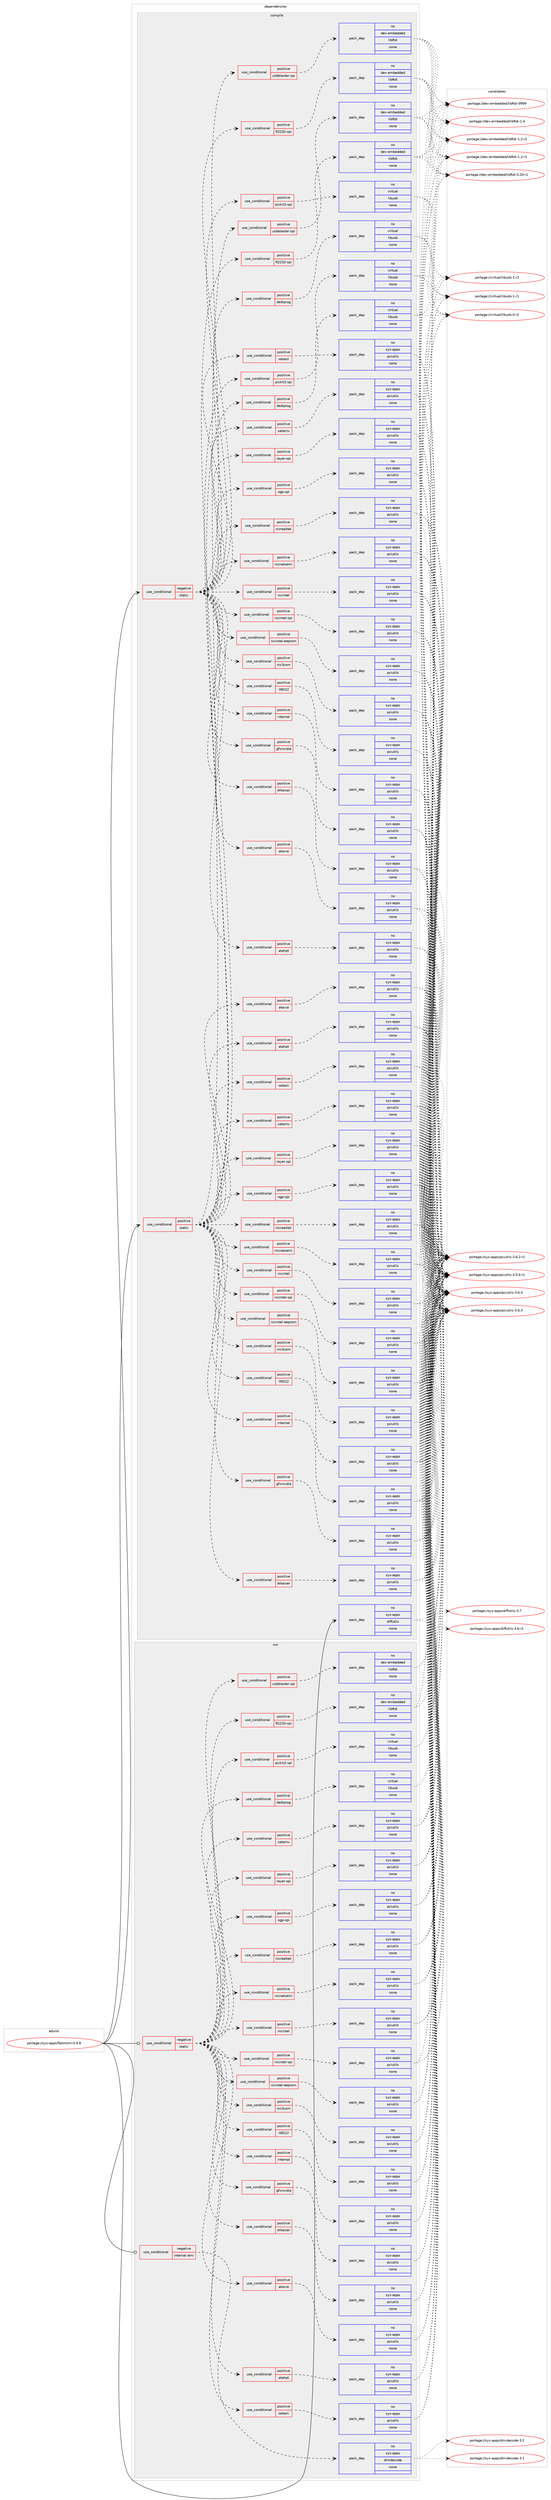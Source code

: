 digraph prolog {

# *************
# Graph options
# *************

newrank=true;
concentrate=true;
compound=true;
graph [rankdir=LR,fontname=Helvetica,fontsize=10,ranksep=1.5];#, ranksep=2.5, nodesep=0.2];
edge  [arrowhead=vee];
node  [fontname=Helvetica,fontsize=10];

# **********
# The ebuild
# **********

subgraph cluster_leftcol {
color=gray;
rank=same;
label=<<i>ebuild</i>>;
id [label="portage://sys-apps/flashrom-0.9.8", color=red, width=4, href="../sys-apps/flashrom-0.9.8.svg"];
}

# ****************
# The dependencies
# ****************

subgraph cluster_midcol {
color=gray;
label=<<i>dependencies</i>>;
subgraph cluster_compile {
fillcolor="#eeeeee";
style=filled;
label=<<i>compile</i>>;
subgraph cond12996 {
dependency59850 [label=<<TABLE BORDER="0" CELLBORDER="1" CELLSPACING="0" CELLPADDING="4"><TR><TD ROWSPAN="3" CELLPADDING="10">use_conditional</TD></TR><TR><TD>negative</TD></TR><TR><TD>static</TD></TR></TABLE>>, shape=none, color=red];
subgraph cond12997 {
dependency59851 [label=<<TABLE BORDER="0" CELLBORDER="1" CELLSPACING="0" CELLPADDING="4"><TR><TD ROWSPAN="3" CELLPADDING="10">use_conditional</TD></TR><TR><TD>positive</TD></TR><TR><TD>atahpt</TD></TR></TABLE>>, shape=none, color=red];
subgraph pack45567 {
dependency59852 [label=<<TABLE BORDER="0" CELLBORDER="1" CELLSPACING="0" CELLPADDING="4" WIDTH="220"><TR><TD ROWSPAN="6" CELLPADDING="30">pack_dep</TD></TR><TR><TD WIDTH="110">no</TD></TR><TR><TD>sys-apps</TD></TR><TR><TD>pciutils</TD></TR><TR><TD>none</TD></TR><TR><TD></TD></TR></TABLE>>, shape=none, color=blue];
}
dependency59851:e -> dependency59852:w [weight=20,style="dashed",arrowhead="vee"];
}
dependency59850:e -> dependency59851:w [weight=20,style="dashed",arrowhead="vee"];
subgraph cond12998 {
dependency59853 [label=<<TABLE BORDER="0" CELLBORDER="1" CELLSPACING="0" CELLPADDING="4"><TR><TD ROWSPAN="3" CELLPADDING="10">use_conditional</TD></TR><TR><TD>positive</TD></TR><TR><TD>atavia</TD></TR></TABLE>>, shape=none, color=red];
subgraph pack45568 {
dependency59854 [label=<<TABLE BORDER="0" CELLBORDER="1" CELLSPACING="0" CELLPADDING="4" WIDTH="220"><TR><TD ROWSPAN="6" CELLPADDING="30">pack_dep</TD></TR><TR><TD WIDTH="110">no</TD></TR><TR><TD>sys-apps</TD></TR><TR><TD>pciutils</TD></TR><TR><TD>none</TD></TR><TR><TD></TD></TR></TABLE>>, shape=none, color=blue];
}
dependency59853:e -> dependency59854:w [weight=20,style="dashed",arrowhead="vee"];
}
dependency59850:e -> dependency59853:w [weight=20,style="dashed",arrowhead="vee"];
subgraph cond12999 {
dependency59855 [label=<<TABLE BORDER="0" CELLBORDER="1" CELLSPACING="0" CELLPADDING="4"><TR><TD ROWSPAN="3" CELLPADDING="10">use_conditional</TD></TR><TR><TD>positive</TD></TR><TR><TD>dediprog</TD></TR></TABLE>>, shape=none, color=red];
subgraph pack45569 {
dependency59856 [label=<<TABLE BORDER="0" CELLBORDER="1" CELLSPACING="0" CELLPADDING="4" WIDTH="220"><TR><TD ROWSPAN="6" CELLPADDING="30">pack_dep</TD></TR><TR><TD WIDTH="110">no</TD></TR><TR><TD>virtual</TD></TR><TR><TD>libusb</TD></TR><TR><TD>none</TD></TR><TR><TD></TD></TR></TABLE>>, shape=none, color=blue];
}
dependency59855:e -> dependency59856:w [weight=20,style="dashed",arrowhead="vee"];
}
dependency59850:e -> dependency59855:w [weight=20,style="dashed",arrowhead="vee"];
subgraph cond13000 {
dependency59857 [label=<<TABLE BORDER="0" CELLBORDER="1" CELLSPACING="0" CELLPADDING="4"><TR><TD ROWSPAN="3" CELLPADDING="10">use_conditional</TD></TR><TR><TD>positive</TD></TR><TR><TD>drkaiser</TD></TR></TABLE>>, shape=none, color=red];
subgraph pack45570 {
dependency59858 [label=<<TABLE BORDER="0" CELLBORDER="1" CELLSPACING="0" CELLPADDING="4" WIDTH="220"><TR><TD ROWSPAN="6" CELLPADDING="30">pack_dep</TD></TR><TR><TD WIDTH="110">no</TD></TR><TR><TD>sys-apps</TD></TR><TR><TD>pciutils</TD></TR><TR><TD>none</TD></TR><TR><TD></TD></TR></TABLE>>, shape=none, color=blue];
}
dependency59857:e -> dependency59858:w [weight=20,style="dashed",arrowhead="vee"];
}
dependency59850:e -> dependency59857:w [weight=20,style="dashed",arrowhead="vee"];
subgraph cond13001 {
dependency59859 [label=<<TABLE BORDER="0" CELLBORDER="1" CELLSPACING="0" CELLPADDING="4"><TR><TD ROWSPAN="3" CELLPADDING="10">use_conditional</TD></TR><TR><TD>positive</TD></TR><TR><TD>ft2232-spi</TD></TR></TABLE>>, shape=none, color=red];
subgraph pack45571 {
dependency59860 [label=<<TABLE BORDER="0" CELLBORDER="1" CELLSPACING="0" CELLPADDING="4" WIDTH="220"><TR><TD ROWSPAN="6" CELLPADDING="30">pack_dep</TD></TR><TR><TD WIDTH="110">no</TD></TR><TR><TD>dev-embedded</TD></TR><TR><TD>libftdi</TD></TR><TR><TD>none</TD></TR><TR><TD></TD></TR></TABLE>>, shape=none, color=blue];
}
dependency59859:e -> dependency59860:w [weight=20,style="dashed",arrowhead="vee"];
}
dependency59850:e -> dependency59859:w [weight=20,style="dashed",arrowhead="vee"];
subgraph cond13002 {
dependency59861 [label=<<TABLE BORDER="0" CELLBORDER="1" CELLSPACING="0" CELLPADDING="4"><TR><TD ROWSPAN="3" CELLPADDING="10">use_conditional</TD></TR><TR><TD>positive</TD></TR><TR><TD>gfxnvidia</TD></TR></TABLE>>, shape=none, color=red];
subgraph pack45572 {
dependency59862 [label=<<TABLE BORDER="0" CELLBORDER="1" CELLSPACING="0" CELLPADDING="4" WIDTH="220"><TR><TD ROWSPAN="6" CELLPADDING="30">pack_dep</TD></TR><TR><TD WIDTH="110">no</TD></TR><TR><TD>sys-apps</TD></TR><TR><TD>pciutils</TD></TR><TR><TD>none</TD></TR><TR><TD></TD></TR></TABLE>>, shape=none, color=blue];
}
dependency59861:e -> dependency59862:w [weight=20,style="dashed",arrowhead="vee"];
}
dependency59850:e -> dependency59861:w [weight=20,style="dashed",arrowhead="vee"];
subgraph cond13003 {
dependency59863 [label=<<TABLE BORDER="0" CELLBORDER="1" CELLSPACING="0" CELLPADDING="4"><TR><TD ROWSPAN="3" CELLPADDING="10">use_conditional</TD></TR><TR><TD>positive</TD></TR><TR><TD>internal</TD></TR></TABLE>>, shape=none, color=red];
subgraph pack45573 {
dependency59864 [label=<<TABLE BORDER="0" CELLBORDER="1" CELLSPACING="0" CELLPADDING="4" WIDTH="220"><TR><TD ROWSPAN="6" CELLPADDING="30">pack_dep</TD></TR><TR><TD WIDTH="110">no</TD></TR><TR><TD>sys-apps</TD></TR><TR><TD>pciutils</TD></TR><TR><TD>none</TD></TR><TR><TD></TD></TR></TABLE>>, shape=none, color=blue];
}
dependency59863:e -> dependency59864:w [weight=20,style="dashed",arrowhead="vee"];
}
dependency59850:e -> dependency59863:w [weight=20,style="dashed",arrowhead="vee"];
subgraph cond13004 {
dependency59865 [label=<<TABLE BORDER="0" CELLBORDER="1" CELLSPACING="0" CELLPADDING="4"><TR><TD ROWSPAN="3" CELLPADDING="10">use_conditional</TD></TR><TR><TD>positive</TD></TR><TR><TD>it8212</TD></TR></TABLE>>, shape=none, color=red];
subgraph pack45574 {
dependency59866 [label=<<TABLE BORDER="0" CELLBORDER="1" CELLSPACING="0" CELLPADDING="4" WIDTH="220"><TR><TD ROWSPAN="6" CELLPADDING="30">pack_dep</TD></TR><TR><TD WIDTH="110">no</TD></TR><TR><TD>sys-apps</TD></TR><TR><TD>pciutils</TD></TR><TR><TD>none</TD></TR><TR><TD></TD></TR></TABLE>>, shape=none, color=blue];
}
dependency59865:e -> dependency59866:w [weight=20,style="dashed",arrowhead="vee"];
}
dependency59850:e -> dependency59865:w [weight=20,style="dashed",arrowhead="vee"];
subgraph cond13005 {
dependency59867 [label=<<TABLE BORDER="0" CELLBORDER="1" CELLSPACING="0" CELLPADDING="4"><TR><TD ROWSPAN="3" CELLPADDING="10">use_conditional</TD></TR><TR><TD>positive</TD></TR><TR><TD>nic3com</TD></TR></TABLE>>, shape=none, color=red];
subgraph pack45575 {
dependency59868 [label=<<TABLE BORDER="0" CELLBORDER="1" CELLSPACING="0" CELLPADDING="4" WIDTH="220"><TR><TD ROWSPAN="6" CELLPADDING="30">pack_dep</TD></TR><TR><TD WIDTH="110">no</TD></TR><TR><TD>sys-apps</TD></TR><TR><TD>pciutils</TD></TR><TR><TD>none</TD></TR><TR><TD></TD></TR></TABLE>>, shape=none, color=blue];
}
dependency59867:e -> dependency59868:w [weight=20,style="dashed",arrowhead="vee"];
}
dependency59850:e -> dependency59867:w [weight=20,style="dashed",arrowhead="vee"];
subgraph cond13006 {
dependency59869 [label=<<TABLE BORDER="0" CELLBORDER="1" CELLSPACING="0" CELLPADDING="4"><TR><TD ROWSPAN="3" CELLPADDING="10">use_conditional</TD></TR><TR><TD>positive</TD></TR><TR><TD>nicintel-eeprom</TD></TR></TABLE>>, shape=none, color=red];
subgraph pack45576 {
dependency59870 [label=<<TABLE BORDER="0" CELLBORDER="1" CELLSPACING="0" CELLPADDING="4" WIDTH="220"><TR><TD ROWSPAN="6" CELLPADDING="30">pack_dep</TD></TR><TR><TD WIDTH="110">no</TD></TR><TR><TD>sys-apps</TD></TR><TR><TD>pciutils</TD></TR><TR><TD>none</TD></TR><TR><TD></TD></TR></TABLE>>, shape=none, color=blue];
}
dependency59869:e -> dependency59870:w [weight=20,style="dashed",arrowhead="vee"];
}
dependency59850:e -> dependency59869:w [weight=20,style="dashed",arrowhead="vee"];
subgraph cond13007 {
dependency59871 [label=<<TABLE BORDER="0" CELLBORDER="1" CELLSPACING="0" CELLPADDING="4"><TR><TD ROWSPAN="3" CELLPADDING="10">use_conditional</TD></TR><TR><TD>positive</TD></TR><TR><TD>nicintel-spi</TD></TR></TABLE>>, shape=none, color=red];
subgraph pack45577 {
dependency59872 [label=<<TABLE BORDER="0" CELLBORDER="1" CELLSPACING="0" CELLPADDING="4" WIDTH="220"><TR><TD ROWSPAN="6" CELLPADDING="30">pack_dep</TD></TR><TR><TD WIDTH="110">no</TD></TR><TR><TD>sys-apps</TD></TR><TR><TD>pciutils</TD></TR><TR><TD>none</TD></TR><TR><TD></TD></TR></TABLE>>, shape=none, color=blue];
}
dependency59871:e -> dependency59872:w [weight=20,style="dashed",arrowhead="vee"];
}
dependency59850:e -> dependency59871:w [weight=20,style="dashed",arrowhead="vee"];
subgraph cond13008 {
dependency59873 [label=<<TABLE BORDER="0" CELLBORDER="1" CELLSPACING="0" CELLPADDING="4"><TR><TD ROWSPAN="3" CELLPADDING="10">use_conditional</TD></TR><TR><TD>positive</TD></TR><TR><TD>nicintel</TD></TR></TABLE>>, shape=none, color=red];
subgraph pack45578 {
dependency59874 [label=<<TABLE BORDER="0" CELLBORDER="1" CELLSPACING="0" CELLPADDING="4" WIDTH="220"><TR><TD ROWSPAN="6" CELLPADDING="30">pack_dep</TD></TR><TR><TD WIDTH="110">no</TD></TR><TR><TD>sys-apps</TD></TR><TR><TD>pciutils</TD></TR><TR><TD>none</TD></TR><TR><TD></TD></TR></TABLE>>, shape=none, color=blue];
}
dependency59873:e -> dependency59874:w [weight=20,style="dashed",arrowhead="vee"];
}
dependency59850:e -> dependency59873:w [weight=20,style="dashed",arrowhead="vee"];
subgraph cond13009 {
dependency59875 [label=<<TABLE BORDER="0" CELLBORDER="1" CELLSPACING="0" CELLPADDING="4"><TR><TD ROWSPAN="3" CELLPADDING="10">use_conditional</TD></TR><TR><TD>positive</TD></TR><TR><TD>nicnatsemi</TD></TR></TABLE>>, shape=none, color=red];
subgraph pack45579 {
dependency59876 [label=<<TABLE BORDER="0" CELLBORDER="1" CELLSPACING="0" CELLPADDING="4" WIDTH="220"><TR><TD ROWSPAN="6" CELLPADDING="30">pack_dep</TD></TR><TR><TD WIDTH="110">no</TD></TR><TR><TD>sys-apps</TD></TR><TR><TD>pciutils</TD></TR><TR><TD>none</TD></TR><TR><TD></TD></TR></TABLE>>, shape=none, color=blue];
}
dependency59875:e -> dependency59876:w [weight=20,style="dashed",arrowhead="vee"];
}
dependency59850:e -> dependency59875:w [weight=20,style="dashed",arrowhead="vee"];
subgraph cond13010 {
dependency59877 [label=<<TABLE BORDER="0" CELLBORDER="1" CELLSPACING="0" CELLPADDING="4"><TR><TD ROWSPAN="3" CELLPADDING="10">use_conditional</TD></TR><TR><TD>positive</TD></TR><TR><TD>nicrealtek</TD></TR></TABLE>>, shape=none, color=red];
subgraph pack45580 {
dependency59878 [label=<<TABLE BORDER="0" CELLBORDER="1" CELLSPACING="0" CELLPADDING="4" WIDTH="220"><TR><TD ROWSPAN="6" CELLPADDING="30">pack_dep</TD></TR><TR><TD WIDTH="110">no</TD></TR><TR><TD>sys-apps</TD></TR><TR><TD>pciutils</TD></TR><TR><TD>none</TD></TR><TR><TD></TD></TR></TABLE>>, shape=none, color=blue];
}
dependency59877:e -> dependency59878:w [weight=20,style="dashed",arrowhead="vee"];
}
dependency59850:e -> dependency59877:w [weight=20,style="dashed",arrowhead="vee"];
subgraph cond13011 {
dependency59879 [label=<<TABLE BORDER="0" CELLBORDER="1" CELLSPACING="0" CELLPADDING="4"><TR><TD ROWSPAN="3" CELLPADDING="10">use_conditional</TD></TR><TR><TD>positive</TD></TR><TR><TD>ogp-spi</TD></TR></TABLE>>, shape=none, color=red];
subgraph pack45581 {
dependency59880 [label=<<TABLE BORDER="0" CELLBORDER="1" CELLSPACING="0" CELLPADDING="4" WIDTH="220"><TR><TD ROWSPAN="6" CELLPADDING="30">pack_dep</TD></TR><TR><TD WIDTH="110">no</TD></TR><TR><TD>sys-apps</TD></TR><TR><TD>pciutils</TD></TR><TR><TD>none</TD></TR><TR><TD></TD></TR></TABLE>>, shape=none, color=blue];
}
dependency59879:e -> dependency59880:w [weight=20,style="dashed",arrowhead="vee"];
}
dependency59850:e -> dependency59879:w [weight=20,style="dashed",arrowhead="vee"];
subgraph cond13012 {
dependency59881 [label=<<TABLE BORDER="0" CELLBORDER="1" CELLSPACING="0" CELLPADDING="4"><TR><TD ROWSPAN="3" CELLPADDING="10">use_conditional</TD></TR><TR><TD>positive</TD></TR><TR><TD>pickit2-spi</TD></TR></TABLE>>, shape=none, color=red];
subgraph pack45582 {
dependency59882 [label=<<TABLE BORDER="0" CELLBORDER="1" CELLSPACING="0" CELLPADDING="4" WIDTH="220"><TR><TD ROWSPAN="6" CELLPADDING="30">pack_dep</TD></TR><TR><TD WIDTH="110">no</TD></TR><TR><TD>virtual</TD></TR><TR><TD>libusb</TD></TR><TR><TD>none</TD></TR><TR><TD></TD></TR></TABLE>>, shape=none, color=blue];
}
dependency59881:e -> dependency59882:w [weight=20,style="dashed",arrowhead="vee"];
}
dependency59850:e -> dependency59881:w [weight=20,style="dashed",arrowhead="vee"];
subgraph cond13013 {
dependency59883 [label=<<TABLE BORDER="0" CELLBORDER="1" CELLSPACING="0" CELLPADDING="4"><TR><TD ROWSPAN="3" CELLPADDING="10">use_conditional</TD></TR><TR><TD>positive</TD></TR><TR><TD>rayer-spi</TD></TR></TABLE>>, shape=none, color=red];
subgraph pack45583 {
dependency59884 [label=<<TABLE BORDER="0" CELLBORDER="1" CELLSPACING="0" CELLPADDING="4" WIDTH="220"><TR><TD ROWSPAN="6" CELLPADDING="30">pack_dep</TD></TR><TR><TD WIDTH="110">no</TD></TR><TR><TD>sys-apps</TD></TR><TR><TD>pciutils</TD></TR><TR><TD>none</TD></TR><TR><TD></TD></TR></TABLE>>, shape=none, color=blue];
}
dependency59883:e -> dependency59884:w [weight=20,style="dashed",arrowhead="vee"];
}
dependency59850:e -> dependency59883:w [weight=20,style="dashed",arrowhead="vee"];
subgraph cond13014 {
dependency59885 [label=<<TABLE BORDER="0" CELLBORDER="1" CELLSPACING="0" CELLPADDING="4"><TR><TD ROWSPAN="3" CELLPADDING="10">use_conditional</TD></TR><TR><TD>positive</TD></TR><TR><TD>satamv</TD></TR></TABLE>>, shape=none, color=red];
subgraph pack45584 {
dependency59886 [label=<<TABLE BORDER="0" CELLBORDER="1" CELLSPACING="0" CELLPADDING="4" WIDTH="220"><TR><TD ROWSPAN="6" CELLPADDING="30">pack_dep</TD></TR><TR><TD WIDTH="110">no</TD></TR><TR><TD>sys-apps</TD></TR><TR><TD>pciutils</TD></TR><TR><TD>none</TD></TR><TR><TD></TD></TR></TABLE>>, shape=none, color=blue];
}
dependency59885:e -> dependency59886:w [weight=20,style="dashed",arrowhead="vee"];
}
dependency59850:e -> dependency59885:w [weight=20,style="dashed",arrowhead="vee"];
subgraph cond13015 {
dependency59887 [label=<<TABLE BORDER="0" CELLBORDER="1" CELLSPACING="0" CELLPADDING="4"><TR><TD ROWSPAN="3" CELLPADDING="10">use_conditional</TD></TR><TR><TD>positive</TD></TR><TR><TD>satasii</TD></TR></TABLE>>, shape=none, color=red];
subgraph pack45585 {
dependency59888 [label=<<TABLE BORDER="0" CELLBORDER="1" CELLSPACING="0" CELLPADDING="4" WIDTH="220"><TR><TD ROWSPAN="6" CELLPADDING="30">pack_dep</TD></TR><TR><TD WIDTH="110">no</TD></TR><TR><TD>sys-apps</TD></TR><TR><TD>pciutils</TD></TR><TR><TD>none</TD></TR><TR><TD></TD></TR></TABLE>>, shape=none, color=blue];
}
dependency59887:e -> dependency59888:w [weight=20,style="dashed",arrowhead="vee"];
}
dependency59850:e -> dependency59887:w [weight=20,style="dashed",arrowhead="vee"];
subgraph cond13016 {
dependency59889 [label=<<TABLE BORDER="0" CELLBORDER="1" CELLSPACING="0" CELLPADDING="4"><TR><TD ROWSPAN="3" CELLPADDING="10">use_conditional</TD></TR><TR><TD>positive</TD></TR><TR><TD>usbblaster-spi</TD></TR></TABLE>>, shape=none, color=red];
subgraph pack45586 {
dependency59890 [label=<<TABLE BORDER="0" CELLBORDER="1" CELLSPACING="0" CELLPADDING="4" WIDTH="220"><TR><TD ROWSPAN="6" CELLPADDING="30">pack_dep</TD></TR><TR><TD WIDTH="110">no</TD></TR><TR><TD>dev-embedded</TD></TR><TR><TD>libftdi</TD></TR><TR><TD>none</TD></TR><TR><TD></TD></TR></TABLE>>, shape=none, color=blue];
}
dependency59889:e -> dependency59890:w [weight=20,style="dashed",arrowhead="vee"];
}
dependency59850:e -> dependency59889:w [weight=20,style="dashed",arrowhead="vee"];
}
id:e -> dependency59850:w [weight=20,style="solid",arrowhead="vee"];
subgraph cond13017 {
dependency59891 [label=<<TABLE BORDER="0" CELLBORDER="1" CELLSPACING="0" CELLPADDING="4"><TR><TD ROWSPAN="3" CELLPADDING="10">use_conditional</TD></TR><TR><TD>positive</TD></TR><TR><TD>static</TD></TR></TABLE>>, shape=none, color=red];
subgraph cond13018 {
dependency59892 [label=<<TABLE BORDER="0" CELLBORDER="1" CELLSPACING="0" CELLPADDING="4"><TR><TD ROWSPAN="3" CELLPADDING="10">use_conditional</TD></TR><TR><TD>positive</TD></TR><TR><TD>atahpt</TD></TR></TABLE>>, shape=none, color=red];
subgraph pack45587 {
dependency59893 [label=<<TABLE BORDER="0" CELLBORDER="1" CELLSPACING="0" CELLPADDING="4" WIDTH="220"><TR><TD ROWSPAN="6" CELLPADDING="30">pack_dep</TD></TR><TR><TD WIDTH="110">no</TD></TR><TR><TD>sys-apps</TD></TR><TR><TD>pciutils</TD></TR><TR><TD>none</TD></TR><TR><TD></TD></TR></TABLE>>, shape=none, color=blue];
}
dependency59892:e -> dependency59893:w [weight=20,style="dashed",arrowhead="vee"];
}
dependency59891:e -> dependency59892:w [weight=20,style="dashed",arrowhead="vee"];
subgraph cond13019 {
dependency59894 [label=<<TABLE BORDER="0" CELLBORDER="1" CELLSPACING="0" CELLPADDING="4"><TR><TD ROWSPAN="3" CELLPADDING="10">use_conditional</TD></TR><TR><TD>positive</TD></TR><TR><TD>atavia</TD></TR></TABLE>>, shape=none, color=red];
subgraph pack45588 {
dependency59895 [label=<<TABLE BORDER="0" CELLBORDER="1" CELLSPACING="0" CELLPADDING="4" WIDTH="220"><TR><TD ROWSPAN="6" CELLPADDING="30">pack_dep</TD></TR><TR><TD WIDTH="110">no</TD></TR><TR><TD>sys-apps</TD></TR><TR><TD>pciutils</TD></TR><TR><TD>none</TD></TR><TR><TD></TD></TR></TABLE>>, shape=none, color=blue];
}
dependency59894:e -> dependency59895:w [weight=20,style="dashed",arrowhead="vee"];
}
dependency59891:e -> dependency59894:w [weight=20,style="dashed",arrowhead="vee"];
subgraph cond13020 {
dependency59896 [label=<<TABLE BORDER="0" CELLBORDER="1" CELLSPACING="0" CELLPADDING="4"><TR><TD ROWSPAN="3" CELLPADDING="10">use_conditional</TD></TR><TR><TD>positive</TD></TR><TR><TD>dediprog</TD></TR></TABLE>>, shape=none, color=red];
subgraph pack45589 {
dependency59897 [label=<<TABLE BORDER="0" CELLBORDER="1" CELLSPACING="0" CELLPADDING="4" WIDTH="220"><TR><TD ROWSPAN="6" CELLPADDING="30">pack_dep</TD></TR><TR><TD WIDTH="110">no</TD></TR><TR><TD>virtual</TD></TR><TR><TD>libusb</TD></TR><TR><TD>none</TD></TR><TR><TD></TD></TR></TABLE>>, shape=none, color=blue];
}
dependency59896:e -> dependency59897:w [weight=20,style="dashed",arrowhead="vee"];
}
dependency59891:e -> dependency59896:w [weight=20,style="dashed",arrowhead="vee"];
subgraph cond13021 {
dependency59898 [label=<<TABLE BORDER="0" CELLBORDER="1" CELLSPACING="0" CELLPADDING="4"><TR><TD ROWSPAN="3" CELLPADDING="10">use_conditional</TD></TR><TR><TD>positive</TD></TR><TR><TD>drkaiser</TD></TR></TABLE>>, shape=none, color=red];
subgraph pack45590 {
dependency59899 [label=<<TABLE BORDER="0" CELLBORDER="1" CELLSPACING="0" CELLPADDING="4" WIDTH="220"><TR><TD ROWSPAN="6" CELLPADDING="30">pack_dep</TD></TR><TR><TD WIDTH="110">no</TD></TR><TR><TD>sys-apps</TD></TR><TR><TD>pciutils</TD></TR><TR><TD>none</TD></TR><TR><TD></TD></TR></TABLE>>, shape=none, color=blue];
}
dependency59898:e -> dependency59899:w [weight=20,style="dashed",arrowhead="vee"];
}
dependency59891:e -> dependency59898:w [weight=20,style="dashed",arrowhead="vee"];
subgraph cond13022 {
dependency59900 [label=<<TABLE BORDER="0" CELLBORDER="1" CELLSPACING="0" CELLPADDING="4"><TR><TD ROWSPAN="3" CELLPADDING="10">use_conditional</TD></TR><TR><TD>positive</TD></TR><TR><TD>ft2232-spi</TD></TR></TABLE>>, shape=none, color=red];
subgraph pack45591 {
dependency59901 [label=<<TABLE BORDER="0" CELLBORDER="1" CELLSPACING="0" CELLPADDING="4" WIDTH="220"><TR><TD ROWSPAN="6" CELLPADDING="30">pack_dep</TD></TR><TR><TD WIDTH="110">no</TD></TR><TR><TD>dev-embedded</TD></TR><TR><TD>libftdi</TD></TR><TR><TD>none</TD></TR><TR><TD></TD></TR></TABLE>>, shape=none, color=blue];
}
dependency59900:e -> dependency59901:w [weight=20,style="dashed",arrowhead="vee"];
}
dependency59891:e -> dependency59900:w [weight=20,style="dashed",arrowhead="vee"];
subgraph cond13023 {
dependency59902 [label=<<TABLE BORDER="0" CELLBORDER="1" CELLSPACING="0" CELLPADDING="4"><TR><TD ROWSPAN="3" CELLPADDING="10">use_conditional</TD></TR><TR><TD>positive</TD></TR><TR><TD>gfxnvidia</TD></TR></TABLE>>, shape=none, color=red];
subgraph pack45592 {
dependency59903 [label=<<TABLE BORDER="0" CELLBORDER="1" CELLSPACING="0" CELLPADDING="4" WIDTH="220"><TR><TD ROWSPAN="6" CELLPADDING="30">pack_dep</TD></TR><TR><TD WIDTH="110">no</TD></TR><TR><TD>sys-apps</TD></TR><TR><TD>pciutils</TD></TR><TR><TD>none</TD></TR><TR><TD></TD></TR></TABLE>>, shape=none, color=blue];
}
dependency59902:e -> dependency59903:w [weight=20,style="dashed",arrowhead="vee"];
}
dependency59891:e -> dependency59902:w [weight=20,style="dashed",arrowhead="vee"];
subgraph cond13024 {
dependency59904 [label=<<TABLE BORDER="0" CELLBORDER="1" CELLSPACING="0" CELLPADDING="4"><TR><TD ROWSPAN="3" CELLPADDING="10">use_conditional</TD></TR><TR><TD>positive</TD></TR><TR><TD>internal</TD></TR></TABLE>>, shape=none, color=red];
subgraph pack45593 {
dependency59905 [label=<<TABLE BORDER="0" CELLBORDER="1" CELLSPACING="0" CELLPADDING="4" WIDTH="220"><TR><TD ROWSPAN="6" CELLPADDING="30">pack_dep</TD></TR><TR><TD WIDTH="110">no</TD></TR><TR><TD>sys-apps</TD></TR><TR><TD>pciutils</TD></TR><TR><TD>none</TD></TR><TR><TD></TD></TR></TABLE>>, shape=none, color=blue];
}
dependency59904:e -> dependency59905:w [weight=20,style="dashed",arrowhead="vee"];
}
dependency59891:e -> dependency59904:w [weight=20,style="dashed",arrowhead="vee"];
subgraph cond13025 {
dependency59906 [label=<<TABLE BORDER="0" CELLBORDER="1" CELLSPACING="0" CELLPADDING="4"><TR><TD ROWSPAN="3" CELLPADDING="10">use_conditional</TD></TR><TR><TD>positive</TD></TR><TR><TD>it8212</TD></TR></TABLE>>, shape=none, color=red];
subgraph pack45594 {
dependency59907 [label=<<TABLE BORDER="0" CELLBORDER="1" CELLSPACING="0" CELLPADDING="4" WIDTH="220"><TR><TD ROWSPAN="6" CELLPADDING="30">pack_dep</TD></TR><TR><TD WIDTH="110">no</TD></TR><TR><TD>sys-apps</TD></TR><TR><TD>pciutils</TD></TR><TR><TD>none</TD></TR><TR><TD></TD></TR></TABLE>>, shape=none, color=blue];
}
dependency59906:e -> dependency59907:w [weight=20,style="dashed",arrowhead="vee"];
}
dependency59891:e -> dependency59906:w [weight=20,style="dashed",arrowhead="vee"];
subgraph cond13026 {
dependency59908 [label=<<TABLE BORDER="0" CELLBORDER="1" CELLSPACING="0" CELLPADDING="4"><TR><TD ROWSPAN="3" CELLPADDING="10">use_conditional</TD></TR><TR><TD>positive</TD></TR><TR><TD>nic3com</TD></TR></TABLE>>, shape=none, color=red];
subgraph pack45595 {
dependency59909 [label=<<TABLE BORDER="0" CELLBORDER="1" CELLSPACING="0" CELLPADDING="4" WIDTH="220"><TR><TD ROWSPAN="6" CELLPADDING="30">pack_dep</TD></TR><TR><TD WIDTH="110">no</TD></TR><TR><TD>sys-apps</TD></TR><TR><TD>pciutils</TD></TR><TR><TD>none</TD></TR><TR><TD></TD></TR></TABLE>>, shape=none, color=blue];
}
dependency59908:e -> dependency59909:w [weight=20,style="dashed",arrowhead="vee"];
}
dependency59891:e -> dependency59908:w [weight=20,style="dashed",arrowhead="vee"];
subgraph cond13027 {
dependency59910 [label=<<TABLE BORDER="0" CELLBORDER="1" CELLSPACING="0" CELLPADDING="4"><TR><TD ROWSPAN="3" CELLPADDING="10">use_conditional</TD></TR><TR><TD>positive</TD></TR><TR><TD>nicintel-eeprom</TD></TR></TABLE>>, shape=none, color=red];
subgraph pack45596 {
dependency59911 [label=<<TABLE BORDER="0" CELLBORDER="1" CELLSPACING="0" CELLPADDING="4" WIDTH="220"><TR><TD ROWSPAN="6" CELLPADDING="30">pack_dep</TD></TR><TR><TD WIDTH="110">no</TD></TR><TR><TD>sys-apps</TD></TR><TR><TD>pciutils</TD></TR><TR><TD>none</TD></TR><TR><TD></TD></TR></TABLE>>, shape=none, color=blue];
}
dependency59910:e -> dependency59911:w [weight=20,style="dashed",arrowhead="vee"];
}
dependency59891:e -> dependency59910:w [weight=20,style="dashed",arrowhead="vee"];
subgraph cond13028 {
dependency59912 [label=<<TABLE BORDER="0" CELLBORDER="1" CELLSPACING="0" CELLPADDING="4"><TR><TD ROWSPAN="3" CELLPADDING="10">use_conditional</TD></TR><TR><TD>positive</TD></TR><TR><TD>nicintel-spi</TD></TR></TABLE>>, shape=none, color=red];
subgraph pack45597 {
dependency59913 [label=<<TABLE BORDER="0" CELLBORDER="1" CELLSPACING="0" CELLPADDING="4" WIDTH="220"><TR><TD ROWSPAN="6" CELLPADDING="30">pack_dep</TD></TR><TR><TD WIDTH="110">no</TD></TR><TR><TD>sys-apps</TD></TR><TR><TD>pciutils</TD></TR><TR><TD>none</TD></TR><TR><TD></TD></TR></TABLE>>, shape=none, color=blue];
}
dependency59912:e -> dependency59913:w [weight=20,style="dashed",arrowhead="vee"];
}
dependency59891:e -> dependency59912:w [weight=20,style="dashed",arrowhead="vee"];
subgraph cond13029 {
dependency59914 [label=<<TABLE BORDER="0" CELLBORDER="1" CELLSPACING="0" CELLPADDING="4"><TR><TD ROWSPAN="3" CELLPADDING="10">use_conditional</TD></TR><TR><TD>positive</TD></TR><TR><TD>nicintel</TD></TR></TABLE>>, shape=none, color=red];
subgraph pack45598 {
dependency59915 [label=<<TABLE BORDER="0" CELLBORDER="1" CELLSPACING="0" CELLPADDING="4" WIDTH="220"><TR><TD ROWSPAN="6" CELLPADDING="30">pack_dep</TD></TR><TR><TD WIDTH="110">no</TD></TR><TR><TD>sys-apps</TD></TR><TR><TD>pciutils</TD></TR><TR><TD>none</TD></TR><TR><TD></TD></TR></TABLE>>, shape=none, color=blue];
}
dependency59914:e -> dependency59915:w [weight=20,style="dashed",arrowhead="vee"];
}
dependency59891:e -> dependency59914:w [weight=20,style="dashed",arrowhead="vee"];
subgraph cond13030 {
dependency59916 [label=<<TABLE BORDER="0" CELLBORDER="1" CELLSPACING="0" CELLPADDING="4"><TR><TD ROWSPAN="3" CELLPADDING="10">use_conditional</TD></TR><TR><TD>positive</TD></TR><TR><TD>nicnatsemi</TD></TR></TABLE>>, shape=none, color=red];
subgraph pack45599 {
dependency59917 [label=<<TABLE BORDER="0" CELLBORDER="1" CELLSPACING="0" CELLPADDING="4" WIDTH="220"><TR><TD ROWSPAN="6" CELLPADDING="30">pack_dep</TD></TR><TR><TD WIDTH="110">no</TD></TR><TR><TD>sys-apps</TD></TR><TR><TD>pciutils</TD></TR><TR><TD>none</TD></TR><TR><TD></TD></TR></TABLE>>, shape=none, color=blue];
}
dependency59916:e -> dependency59917:w [weight=20,style="dashed",arrowhead="vee"];
}
dependency59891:e -> dependency59916:w [weight=20,style="dashed",arrowhead="vee"];
subgraph cond13031 {
dependency59918 [label=<<TABLE BORDER="0" CELLBORDER="1" CELLSPACING="0" CELLPADDING="4"><TR><TD ROWSPAN="3" CELLPADDING="10">use_conditional</TD></TR><TR><TD>positive</TD></TR><TR><TD>nicrealtek</TD></TR></TABLE>>, shape=none, color=red];
subgraph pack45600 {
dependency59919 [label=<<TABLE BORDER="0" CELLBORDER="1" CELLSPACING="0" CELLPADDING="4" WIDTH="220"><TR><TD ROWSPAN="6" CELLPADDING="30">pack_dep</TD></TR><TR><TD WIDTH="110">no</TD></TR><TR><TD>sys-apps</TD></TR><TR><TD>pciutils</TD></TR><TR><TD>none</TD></TR><TR><TD></TD></TR></TABLE>>, shape=none, color=blue];
}
dependency59918:e -> dependency59919:w [weight=20,style="dashed",arrowhead="vee"];
}
dependency59891:e -> dependency59918:w [weight=20,style="dashed",arrowhead="vee"];
subgraph cond13032 {
dependency59920 [label=<<TABLE BORDER="0" CELLBORDER="1" CELLSPACING="0" CELLPADDING="4"><TR><TD ROWSPAN="3" CELLPADDING="10">use_conditional</TD></TR><TR><TD>positive</TD></TR><TR><TD>ogp-spi</TD></TR></TABLE>>, shape=none, color=red];
subgraph pack45601 {
dependency59921 [label=<<TABLE BORDER="0" CELLBORDER="1" CELLSPACING="0" CELLPADDING="4" WIDTH="220"><TR><TD ROWSPAN="6" CELLPADDING="30">pack_dep</TD></TR><TR><TD WIDTH="110">no</TD></TR><TR><TD>sys-apps</TD></TR><TR><TD>pciutils</TD></TR><TR><TD>none</TD></TR><TR><TD></TD></TR></TABLE>>, shape=none, color=blue];
}
dependency59920:e -> dependency59921:w [weight=20,style="dashed",arrowhead="vee"];
}
dependency59891:e -> dependency59920:w [weight=20,style="dashed",arrowhead="vee"];
subgraph cond13033 {
dependency59922 [label=<<TABLE BORDER="0" CELLBORDER="1" CELLSPACING="0" CELLPADDING="4"><TR><TD ROWSPAN="3" CELLPADDING="10">use_conditional</TD></TR><TR><TD>positive</TD></TR><TR><TD>pickit2-spi</TD></TR></TABLE>>, shape=none, color=red];
subgraph pack45602 {
dependency59923 [label=<<TABLE BORDER="0" CELLBORDER="1" CELLSPACING="0" CELLPADDING="4" WIDTH="220"><TR><TD ROWSPAN="6" CELLPADDING="30">pack_dep</TD></TR><TR><TD WIDTH="110">no</TD></TR><TR><TD>virtual</TD></TR><TR><TD>libusb</TD></TR><TR><TD>none</TD></TR><TR><TD></TD></TR></TABLE>>, shape=none, color=blue];
}
dependency59922:e -> dependency59923:w [weight=20,style="dashed",arrowhead="vee"];
}
dependency59891:e -> dependency59922:w [weight=20,style="dashed",arrowhead="vee"];
subgraph cond13034 {
dependency59924 [label=<<TABLE BORDER="0" CELLBORDER="1" CELLSPACING="0" CELLPADDING="4"><TR><TD ROWSPAN="3" CELLPADDING="10">use_conditional</TD></TR><TR><TD>positive</TD></TR><TR><TD>rayer-spi</TD></TR></TABLE>>, shape=none, color=red];
subgraph pack45603 {
dependency59925 [label=<<TABLE BORDER="0" CELLBORDER="1" CELLSPACING="0" CELLPADDING="4" WIDTH="220"><TR><TD ROWSPAN="6" CELLPADDING="30">pack_dep</TD></TR><TR><TD WIDTH="110">no</TD></TR><TR><TD>sys-apps</TD></TR><TR><TD>pciutils</TD></TR><TR><TD>none</TD></TR><TR><TD></TD></TR></TABLE>>, shape=none, color=blue];
}
dependency59924:e -> dependency59925:w [weight=20,style="dashed",arrowhead="vee"];
}
dependency59891:e -> dependency59924:w [weight=20,style="dashed",arrowhead="vee"];
subgraph cond13035 {
dependency59926 [label=<<TABLE BORDER="0" CELLBORDER="1" CELLSPACING="0" CELLPADDING="4"><TR><TD ROWSPAN="3" CELLPADDING="10">use_conditional</TD></TR><TR><TD>positive</TD></TR><TR><TD>satamv</TD></TR></TABLE>>, shape=none, color=red];
subgraph pack45604 {
dependency59927 [label=<<TABLE BORDER="0" CELLBORDER="1" CELLSPACING="0" CELLPADDING="4" WIDTH="220"><TR><TD ROWSPAN="6" CELLPADDING="30">pack_dep</TD></TR><TR><TD WIDTH="110">no</TD></TR><TR><TD>sys-apps</TD></TR><TR><TD>pciutils</TD></TR><TR><TD>none</TD></TR><TR><TD></TD></TR></TABLE>>, shape=none, color=blue];
}
dependency59926:e -> dependency59927:w [weight=20,style="dashed",arrowhead="vee"];
}
dependency59891:e -> dependency59926:w [weight=20,style="dashed",arrowhead="vee"];
subgraph cond13036 {
dependency59928 [label=<<TABLE BORDER="0" CELLBORDER="1" CELLSPACING="0" CELLPADDING="4"><TR><TD ROWSPAN="3" CELLPADDING="10">use_conditional</TD></TR><TR><TD>positive</TD></TR><TR><TD>satasii</TD></TR></TABLE>>, shape=none, color=red];
subgraph pack45605 {
dependency59929 [label=<<TABLE BORDER="0" CELLBORDER="1" CELLSPACING="0" CELLPADDING="4" WIDTH="220"><TR><TD ROWSPAN="6" CELLPADDING="30">pack_dep</TD></TR><TR><TD WIDTH="110">no</TD></TR><TR><TD>sys-apps</TD></TR><TR><TD>pciutils</TD></TR><TR><TD>none</TD></TR><TR><TD></TD></TR></TABLE>>, shape=none, color=blue];
}
dependency59928:e -> dependency59929:w [weight=20,style="dashed",arrowhead="vee"];
}
dependency59891:e -> dependency59928:w [weight=20,style="dashed",arrowhead="vee"];
subgraph cond13037 {
dependency59930 [label=<<TABLE BORDER="0" CELLBORDER="1" CELLSPACING="0" CELLPADDING="4"><TR><TD ROWSPAN="3" CELLPADDING="10">use_conditional</TD></TR><TR><TD>positive</TD></TR><TR><TD>usbblaster-spi</TD></TR></TABLE>>, shape=none, color=red];
subgraph pack45606 {
dependency59931 [label=<<TABLE BORDER="0" CELLBORDER="1" CELLSPACING="0" CELLPADDING="4" WIDTH="220"><TR><TD ROWSPAN="6" CELLPADDING="30">pack_dep</TD></TR><TR><TD WIDTH="110">no</TD></TR><TR><TD>dev-embedded</TD></TR><TR><TD>libftdi</TD></TR><TR><TD>none</TD></TR><TR><TD></TD></TR></TABLE>>, shape=none, color=blue];
}
dependency59930:e -> dependency59931:w [weight=20,style="dashed",arrowhead="vee"];
}
dependency59891:e -> dependency59930:w [weight=20,style="dashed",arrowhead="vee"];
}
id:e -> dependency59891:w [weight=20,style="solid",arrowhead="vee"];
subgraph pack45607 {
dependency59932 [label=<<TABLE BORDER="0" CELLBORDER="1" CELLSPACING="0" CELLPADDING="4" WIDTH="220"><TR><TD ROWSPAN="6" CELLPADDING="30">pack_dep</TD></TR><TR><TD WIDTH="110">no</TD></TR><TR><TD>sys-apps</TD></TR><TR><TD>diffutils</TD></TR><TR><TD>none</TD></TR><TR><TD></TD></TR></TABLE>>, shape=none, color=blue];
}
id:e -> dependency59932:w [weight=20,style="solid",arrowhead="vee"];
}
subgraph cluster_compileandrun {
fillcolor="#eeeeee";
style=filled;
label=<<i>compile and run</i>>;
}
subgraph cluster_run {
fillcolor="#eeeeee";
style=filled;
label=<<i>run</i>>;
subgraph cond13038 {
dependency59933 [label=<<TABLE BORDER="0" CELLBORDER="1" CELLSPACING="0" CELLPADDING="4"><TR><TD ROWSPAN="3" CELLPADDING="10">use_conditional</TD></TR><TR><TD>negative</TD></TR><TR><TD>internal-dmi</TD></TR></TABLE>>, shape=none, color=red];
subgraph pack45608 {
dependency59934 [label=<<TABLE BORDER="0" CELLBORDER="1" CELLSPACING="0" CELLPADDING="4" WIDTH="220"><TR><TD ROWSPAN="6" CELLPADDING="30">pack_dep</TD></TR><TR><TD WIDTH="110">no</TD></TR><TR><TD>sys-apps</TD></TR><TR><TD>dmidecode</TD></TR><TR><TD>none</TD></TR><TR><TD></TD></TR></TABLE>>, shape=none, color=blue];
}
dependency59933:e -> dependency59934:w [weight=20,style="dashed",arrowhead="vee"];
}
id:e -> dependency59933:w [weight=20,style="solid",arrowhead="odot"];
subgraph cond13039 {
dependency59935 [label=<<TABLE BORDER="0" CELLBORDER="1" CELLSPACING="0" CELLPADDING="4"><TR><TD ROWSPAN="3" CELLPADDING="10">use_conditional</TD></TR><TR><TD>negative</TD></TR><TR><TD>static</TD></TR></TABLE>>, shape=none, color=red];
subgraph cond13040 {
dependency59936 [label=<<TABLE BORDER="0" CELLBORDER="1" CELLSPACING="0" CELLPADDING="4"><TR><TD ROWSPAN="3" CELLPADDING="10">use_conditional</TD></TR><TR><TD>positive</TD></TR><TR><TD>atahpt</TD></TR></TABLE>>, shape=none, color=red];
subgraph pack45609 {
dependency59937 [label=<<TABLE BORDER="0" CELLBORDER="1" CELLSPACING="0" CELLPADDING="4" WIDTH="220"><TR><TD ROWSPAN="6" CELLPADDING="30">pack_dep</TD></TR><TR><TD WIDTH="110">no</TD></TR><TR><TD>sys-apps</TD></TR><TR><TD>pciutils</TD></TR><TR><TD>none</TD></TR><TR><TD></TD></TR></TABLE>>, shape=none, color=blue];
}
dependency59936:e -> dependency59937:w [weight=20,style="dashed",arrowhead="vee"];
}
dependency59935:e -> dependency59936:w [weight=20,style="dashed",arrowhead="vee"];
subgraph cond13041 {
dependency59938 [label=<<TABLE BORDER="0" CELLBORDER="1" CELLSPACING="0" CELLPADDING="4"><TR><TD ROWSPAN="3" CELLPADDING="10">use_conditional</TD></TR><TR><TD>positive</TD></TR><TR><TD>atavia</TD></TR></TABLE>>, shape=none, color=red];
subgraph pack45610 {
dependency59939 [label=<<TABLE BORDER="0" CELLBORDER="1" CELLSPACING="0" CELLPADDING="4" WIDTH="220"><TR><TD ROWSPAN="6" CELLPADDING="30">pack_dep</TD></TR><TR><TD WIDTH="110">no</TD></TR><TR><TD>sys-apps</TD></TR><TR><TD>pciutils</TD></TR><TR><TD>none</TD></TR><TR><TD></TD></TR></TABLE>>, shape=none, color=blue];
}
dependency59938:e -> dependency59939:w [weight=20,style="dashed",arrowhead="vee"];
}
dependency59935:e -> dependency59938:w [weight=20,style="dashed",arrowhead="vee"];
subgraph cond13042 {
dependency59940 [label=<<TABLE BORDER="0" CELLBORDER="1" CELLSPACING="0" CELLPADDING="4"><TR><TD ROWSPAN="3" CELLPADDING="10">use_conditional</TD></TR><TR><TD>positive</TD></TR><TR><TD>dediprog</TD></TR></TABLE>>, shape=none, color=red];
subgraph pack45611 {
dependency59941 [label=<<TABLE BORDER="0" CELLBORDER="1" CELLSPACING="0" CELLPADDING="4" WIDTH="220"><TR><TD ROWSPAN="6" CELLPADDING="30">pack_dep</TD></TR><TR><TD WIDTH="110">no</TD></TR><TR><TD>virtual</TD></TR><TR><TD>libusb</TD></TR><TR><TD>none</TD></TR><TR><TD></TD></TR></TABLE>>, shape=none, color=blue];
}
dependency59940:e -> dependency59941:w [weight=20,style="dashed",arrowhead="vee"];
}
dependency59935:e -> dependency59940:w [weight=20,style="dashed",arrowhead="vee"];
subgraph cond13043 {
dependency59942 [label=<<TABLE BORDER="0" CELLBORDER="1" CELLSPACING="0" CELLPADDING="4"><TR><TD ROWSPAN="3" CELLPADDING="10">use_conditional</TD></TR><TR><TD>positive</TD></TR><TR><TD>drkaiser</TD></TR></TABLE>>, shape=none, color=red];
subgraph pack45612 {
dependency59943 [label=<<TABLE BORDER="0" CELLBORDER="1" CELLSPACING="0" CELLPADDING="4" WIDTH="220"><TR><TD ROWSPAN="6" CELLPADDING="30">pack_dep</TD></TR><TR><TD WIDTH="110">no</TD></TR><TR><TD>sys-apps</TD></TR><TR><TD>pciutils</TD></TR><TR><TD>none</TD></TR><TR><TD></TD></TR></TABLE>>, shape=none, color=blue];
}
dependency59942:e -> dependency59943:w [weight=20,style="dashed",arrowhead="vee"];
}
dependency59935:e -> dependency59942:w [weight=20,style="dashed",arrowhead="vee"];
subgraph cond13044 {
dependency59944 [label=<<TABLE BORDER="0" CELLBORDER="1" CELLSPACING="0" CELLPADDING="4"><TR><TD ROWSPAN="3" CELLPADDING="10">use_conditional</TD></TR><TR><TD>positive</TD></TR><TR><TD>ft2232-spi</TD></TR></TABLE>>, shape=none, color=red];
subgraph pack45613 {
dependency59945 [label=<<TABLE BORDER="0" CELLBORDER="1" CELLSPACING="0" CELLPADDING="4" WIDTH="220"><TR><TD ROWSPAN="6" CELLPADDING="30">pack_dep</TD></TR><TR><TD WIDTH="110">no</TD></TR><TR><TD>dev-embedded</TD></TR><TR><TD>libftdi</TD></TR><TR><TD>none</TD></TR><TR><TD></TD></TR></TABLE>>, shape=none, color=blue];
}
dependency59944:e -> dependency59945:w [weight=20,style="dashed",arrowhead="vee"];
}
dependency59935:e -> dependency59944:w [weight=20,style="dashed",arrowhead="vee"];
subgraph cond13045 {
dependency59946 [label=<<TABLE BORDER="0" CELLBORDER="1" CELLSPACING="0" CELLPADDING="4"><TR><TD ROWSPAN="3" CELLPADDING="10">use_conditional</TD></TR><TR><TD>positive</TD></TR><TR><TD>gfxnvidia</TD></TR></TABLE>>, shape=none, color=red];
subgraph pack45614 {
dependency59947 [label=<<TABLE BORDER="0" CELLBORDER="1" CELLSPACING="0" CELLPADDING="4" WIDTH="220"><TR><TD ROWSPAN="6" CELLPADDING="30">pack_dep</TD></TR><TR><TD WIDTH="110">no</TD></TR><TR><TD>sys-apps</TD></TR><TR><TD>pciutils</TD></TR><TR><TD>none</TD></TR><TR><TD></TD></TR></TABLE>>, shape=none, color=blue];
}
dependency59946:e -> dependency59947:w [weight=20,style="dashed",arrowhead="vee"];
}
dependency59935:e -> dependency59946:w [weight=20,style="dashed",arrowhead="vee"];
subgraph cond13046 {
dependency59948 [label=<<TABLE BORDER="0" CELLBORDER="1" CELLSPACING="0" CELLPADDING="4"><TR><TD ROWSPAN="3" CELLPADDING="10">use_conditional</TD></TR><TR><TD>positive</TD></TR><TR><TD>internal</TD></TR></TABLE>>, shape=none, color=red];
subgraph pack45615 {
dependency59949 [label=<<TABLE BORDER="0" CELLBORDER="1" CELLSPACING="0" CELLPADDING="4" WIDTH="220"><TR><TD ROWSPAN="6" CELLPADDING="30">pack_dep</TD></TR><TR><TD WIDTH="110">no</TD></TR><TR><TD>sys-apps</TD></TR><TR><TD>pciutils</TD></TR><TR><TD>none</TD></TR><TR><TD></TD></TR></TABLE>>, shape=none, color=blue];
}
dependency59948:e -> dependency59949:w [weight=20,style="dashed",arrowhead="vee"];
}
dependency59935:e -> dependency59948:w [weight=20,style="dashed",arrowhead="vee"];
subgraph cond13047 {
dependency59950 [label=<<TABLE BORDER="0" CELLBORDER="1" CELLSPACING="0" CELLPADDING="4"><TR><TD ROWSPAN="3" CELLPADDING="10">use_conditional</TD></TR><TR><TD>positive</TD></TR><TR><TD>it8212</TD></TR></TABLE>>, shape=none, color=red];
subgraph pack45616 {
dependency59951 [label=<<TABLE BORDER="0" CELLBORDER="1" CELLSPACING="0" CELLPADDING="4" WIDTH="220"><TR><TD ROWSPAN="6" CELLPADDING="30">pack_dep</TD></TR><TR><TD WIDTH="110">no</TD></TR><TR><TD>sys-apps</TD></TR><TR><TD>pciutils</TD></TR><TR><TD>none</TD></TR><TR><TD></TD></TR></TABLE>>, shape=none, color=blue];
}
dependency59950:e -> dependency59951:w [weight=20,style="dashed",arrowhead="vee"];
}
dependency59935:e -> dependency59950:w [weight=20,style="dashed",arrowhead="vee"];
subgraph cond13048 {
dependency59952 [label=<<TABLE BORDER="0" CELLBORDER="1" CELLSPACING="0" CELLPADDING="4"><TR><TD ROWSPAN="3" CELLPADDING="10">use_conditional</TD></TR><TR><TD>positive</TD></TR><TR><TD>nic3com</TD></TR></TABLE>>, shape=none, color=red];
subgraph pack45617 {
dependency59953 [label=<<TABLE BORDER="0" CELLBORDER="1" CELLSPACING="0" CELLPADDING="4" WIDTH="220"><TR><TD ROWSPAN="6" CELLPADDING="30">pack_dep</TD></TR><TR><TD WIDTH="110">no</TD></TR><TR><TD>sys-apps</TD></TR><TR><TD>pciutils</TD></TR><TR><TD>none</TD></TR><TR><TD></TD></TR></TABLE>>, shape=none, color=blue];
}
dependency59952:e -> dependency59953:w [weight=20,style="dashed",arrowhead="vee"];
}
dependency59935:e -> dependency59952:w [weight=20,style="dashed",arrowhead="vee"];
subgraph cond13049 {
dependency59954 [label=<<TABLE BORDER="0" CELLBORDER="1" CELLSPACING="0" CELLPADDING="4"><TR><TD ROWSPAN="3" CELLPADDING="10">use_conditional</TD></TR><TR><TD>positive</TD></TR><TR><TD>nicintel-eeprom</TD></TR></TABLE>>, shape=none, color=red];
subgraph pack45618 {
dependency59955 [label=<<TABLE BORDER="0" CELLBORDER="1" CELLSPACING="0" CELLPADDING="4" WIDTH="220"><TR><TD ROWSPAN="6" CELLPADDING="30">pack_dep</TD></TR><TR><TD WIDTH="110">no</TD></TR><TR><TD>sys-apps</TD></TR><TR><TD>pciutils</TD></TR><TR><TD>none</TD></TR><TR><TD></TD></TR></TABLE>>, shape=none, color=blue];
}
dependency59954:e -> dependency59955:w [weight=20,style="dashed",arrowhead="vee"];
}
dependency59935:e -> dependency59954:w [weight=20,style="dashed",arrowhead="vee"];
subgraph cond13050 {
dependency59956 [label=<<TABLE BORDER="0" CELLBORDER="1" CELLSPACING="0" CELLPADDING="4"><TR><TD ROWSPAN="3" CELLPADDING="10">use_conditional</TD></TR><TR><TD>positive</TD></TR><TR><TD>nicintel-spi</TD></TR></TABLE>>, shape=none, color=red];
subgraph pack45619 {
dependency59957 [label=<<TABLE BORDER="0" CELLBORDER="1" CELLSPACING="0" CELLPADDING="4" WIDTH="220"><TR><TD ROWSPAN="6" CELLPADDING="30">pack_dep</TD></TR><TR><TD WIDTH="110">no</TD></TR><TR><TD>sys-apps</TD></TR><TR><TD>pciutils</TD></TR><TR><TD>none</TD></TR><TR><TD></TD></TR></TABLE>>, shape=none, color=blue];
}
dependency59956:e -> dependency59957:w [weight=20,style="dashed",arrowhead="vee"];
}
dependency59935:e -> dependency59956:w [weight=20,style="dashed",arrowhead="vee"];
subgraph cond13051 {
dependency59958 [label=<<TABLE BORDER="0" CELLBORDER="1" CELLSPACING="0" CELLPADDING="4"><TR><TD ROWSPAN="3" CELLPADDING="10">use_conditional</TD></TR><TR><TD>positive</TD></TR><TR><TD>nicintel</TD></TR></TABLE>>, shape=none, color=red];
subgraph pack45620 {
dependency59959 [label=<<TABLE BORDER="0" CELLBORDER="1" CELLSPACING="0" CELLPADDING="4" WIDTH="220"><TR><TD ROWSPAN="6" CELLPADDING="30">pack_dep</TD></TR><TR><TD WIDTH="110">no</TD></TR><TR><TD>sys-apps</TD></TR><TR><TD>pciutils</TD></TR><TR><TD>none</TD></TR><TR><TD></TD></TR></TABLE>>, shape=none, color=blue];
}
dependency59958:e -> dependency59959:w [weight=20,style="dashed",arrowhead="vee"];
}
dependency59935:e -> dependency59958:w [weight=20,style="dashed",arrowhead="vee"];
subgraph cond13052 {
dependency59960 [label=<<TABLE BORDER="0" CELLBORDER="1" CELLSPACING="0" CELLPADDING="4"><TR><TD ROWSPAN="3" CELLPADDING="10">use_conditional</TD></TR><TR><TD>positive</TD></TR><TR><TD>nicnatsemi</TD></TR></TABLE>>, shape=none, color=red];
subgraph pack45621 {
dependency59961 [label=<<TABLE BORDER="0" CELLBORDER="1" CELLSPACING="0" CELLPADDING="4" WIDTH="220"><TR><TD ROWSPAN="6" CELLPADDING="30">pack_dep</TD></TR><TR><TD WIDTH="110">no</TD></TR><TR><TD>sys-apps</TD></TR><TR><TD>pciutils</TD></TR><TR><TD>none</TD></TR><TR><TD></TD></TR></TABLE>>, shape=none, color=blue];
}
dependency59960:e -> dependency59961:w [weight=20,style="dashed",arrowhead="vee"];
}
dependency59935:e -> dependency59960:w [weight=20,style="dashed",arrowhead="vee"];
subgraph cond13053 {
dependency59962 [label=<<TABLE BORDER="0" CELLBORDER="1" CELLSPACING="0" CELLPADDING="4"><TR><TD ROWSPAN="3" CELLPADDING="10">use_conditional</TD></TR><TR><TD>positive</TD></TR><TR><TD>nicrealtek</TD></TR></TABLE>>, shape=none, color=red];
subgraph pack45622 {
dependency59963 [label=<<TABLE BORDER="0" CELLBORDER="1" CELLSPACING="0" CELLPADDING="4" WIDTH="220"><TR><TD ROWSPAN="6" CELLPADDING="30">pack_dep</TD></TR><TR><TD WIDTH="110">no</TD></TR><TR><TD>sys-apps</TD></TR><TR><TD>pciutils</TD></TR><TR><TD>none</TD></TR><TR><TD></TD></TR></TABLE>>, shape=none, color=blue];
}
dependency59962:e -> dependency59963:w [weight=20,style="dashed",arrowhead="vee"];
}
dependency59935:e -> dependency59962:w [weight=20,style="dashed",arrowhead="vee"];
subgraph cond13054 {
dependency59964 [label=<<TABLE BORDER="0" CELLBORDER="1" CELLSPACING="0" CELLPADDING="4"><TR><TD ROWSPAN="3" CELLPADDING="10">use_conditional</TD></TR><TR><TD>positive</TD></TR><TR><TD>ogp-spi</TD></TR></TABLE>>, shape=none, color=red];
subgraph pack45623 {
dependency59965 [label=<<TABLE BORDER="0" CELLBORDER="1" CELLSPACING="0" CELLPADDING="4" WIDTH="220"><TR><TD ROWSPAN="6" CELLPADDING="30">pack_dep</TD></TR><TR><TD WIDTH="110">no</TD></TR><TR><TD>sys-apps</TD></TR><TR><TD>pciutils</TD></TR><TR><TD>none</TD></TR><TR><TD></TD></TR></TABLE>>, shape=none, color=blue];
}
dependency59964:e -> dependency59965:w [weight=20,style="dashed",arrowhead="vee"];
}
dependency59935:e -> dependency59964:w [weight=20,style="dashed",arrowhead="vee"];
subgraph cond13055 {
dependency59966 [label=<<TABLE BORDER="0" CELLBORDER="1" CELLSPACING="0" CELLPADDING="4"><TR><TD ROWSPAN="3" CELLPADDING="10">use_conditional</TD></TR><TR><TD>positive</TD></TR><TR><TD>pickit2-spi</TD></TR></TABLE>>, shape=none, color=red];
subgraph pack45624 {
dependency59967 [label=<<TABLE BORDER="0" CELLBORDER="1" CELLSPACING="0" CELLPADDING="4" WIDTH="220"><TR><TD ROWSPAN="6" CELLPADDING="30">pack_dep</TD></TR><TR><TD WIDTH="110">no</TD></TR><TR><TD>virtual</TD></TR><TR><TD>libusb</TD></TR><TR><TD>none</TD></TR><TR><TD></TD></TR></TABLE>>, shape=none, color=blue];
}
dependency59966:e -> dependency59967:w [weight=20,style="dashed",arrowhead="vee"];
}
dependency59935:e -> dependency59966:w [weight=20,style="dashed",arrowhead="vee"];
subgraph cond13056 {
dependency59968 [label=<<TABLE BORDER="0" CELLBORDER="1" CELLSPACING="0" CELLPADDING="4"><TR><TD ROWSPAN="3" CELLPADDING="10">use_conditional</TD></TR><TR><TD>positive</TD></TR><TR><TD>rayer-spi</TD></TR></TABLE>>, shape=none, color=red];
subgraph pack45625 {
dependency59969 [label=<<TABLE BORDER="0" CELLBORDER="1" CELLSPACING="0" CELLPADDING="4" WIDTH="220"><TR><TD ROWSPAN="6" CELLPADDING="30">pack_dep</TD></TR><TR><TD WIDTH="110">no</TD></TR><TR><TD>sys-apps</TD></TR><TR><TD>pciutils</TD></TR><TR><TD>none</TD></TR><TR><TD></TD></TR></TABLE>>, shape=none, color=blue];
}
dependency59968:e -> dependency59969:w [weight=20,style="dashed",arrowhead="vee"];
}
dependency59935:e -> dependency59968:w [weight=20,style="dashed",arrowhead="vee"];
subgraph cond13057 {
dependency59970 [label=<<TABLE BORDER="0" CELLBORDER="1" CELLSPACING="0" CELLPADDING="4"><TR><TD ROWSPAN="3" CELLPADDING="10">use_conditional</TD></TR><TR><TD>positive</TD></TR><TR><TD>satamv</TD></TR></TABLE>>, shape=none, color=red];
subgraph pack45626 {
dependency59971 [label=<<TABLE BORDER="0" CELLBORDER="1" CELLSPACING="0" CELLPADDING="4" WIDTH="220"><TR><TD ROWSPAN="6" CELLPADDING="30">pack_dep</TD></TR><TR><TD WIDTH="110">no</TD></TR><TR><TD>sys-apps</TD></TR><TR><TD>pciutils</TD></TR><TR><TD>none</TD></TR><TR><TD></TD></TR></TABLE>>, shape=none, color=blue];
}
dependency59970:e -> dependency59971:w [weight=20,style="dashed",arrowhead="vee"];
}
dependency59935:e -> dependency59970:w [weight=20,style="dashed",arrowhead="vee"];
subgraph cond13058 {
dependency59972 [label=<<TABLE BORDER="0" CELLBORDER="1" CELLSPACING="0" CELLPADDING="4"><TR><TD ROWSPAN="3" CELLPADDING="10">use_conditional</TD></TR><TR><TD>positive</TD></TR><TR><TD>satasii</TD></TR></TABLE>>, shape=none, color=red];
subgraph pack45627 {
dependency59973 [label=<<TABLE BORDER="0" CELLBORDER="1" CELLSPACING="0" CELLPADDING="4" WIDTH="220"><TR><TD ROWSPAN="6" CELLPADDING="30">pack_dep</TD></TR><TR><TD WIDTH="110">no</TD></TR><TR><TD>sys-apps</TD></TR><TR><TD>pciutils</TD></TR><TR><TD>none</TD></TR><TR><TD></TD></TR></TABLE>>, shape=none, color=blue];
}
dependency59972:e -> dependency59973:w [weight=20,style="dashed",arrowhead="vee"];
}
dependency59935:e -> dependency59972:w [weight=20,style="dashed",arrowhead="vee"];
subgraph cond13059 {
dependency59974 [label=<<TABLE BORDER="0" CELLBORDER="1" CELLSPACING="0" CELLPADDING="4"><TR><TD ROWSPAN="3" CELLPADDING="10">use_conditional</TD></TR><TR><TD>positive</TD></TR><TR><TD>usbblaster-spi</TD></TR></TABLE>>, shape=none, color=red];
subgraph pack45628 {
dependency59975 [label=<<TABLE BORDER="0" CELLBORDER="1" CELLSPACING="0" CELLPADDING="4" WIDTH="220"><TR><TD ROWSPAN="6" CELLPADDING="30">pack_dep</TD></TR><TR><TD WIDTH="110">no</TD></TR><TR><TD>dev-embedded</TD></TR><TR><TD>libftdi</TD></TR><TR><TD>none</TD></TR><TR><TD></TD></TR></TABLE>>, shape=none, color=blue];
}
dependency59974:e -> dependency59975:w [weight=20,style="dashed",arrowhead="vee"];
}
dependency59935:e -> dependency59974:w [weight=20,style="dashed",arrowhead="vee"];
}
id:e -> dependency59935:w [weight=20,style="solid",arrowhead="odot"];
}
}

# **************
# The candidates
# **************

subgraph cluster_choices {
rank=same;
color=gray;
label=<<i>candidates</i>>;

subgraph choice45567 {
color=black;
nodesep=1;
choice11512111545971121121154711299105117116105108115455146544652 [label="portage://sys-apps/pciutils-3.6.4", color=red, width=4,href="../sys-apps/pciutils-3.6.4.svg"];
choice11512111545971121121154711299105117116105108115455146544651 [label="portage://sys-apps/pciutils-3.6.3", color=red, width=4,href="../sys-apps/pciutils-3.6.3.svg"];
choice115121115459711211211547112991051171161051081154551465446504511449 [label="portage://sys-apps/pciutils-3.6.2-r1", color=red, width=4,href="../sys-apps/pciutils-3.6.2-r1.svg"];
choice115121115459711211211547112991051171161051081154551465346544511449 [label="portage://sys-apps/pciutils-3.5.6-r1", color=red, width=4,href="../sys-apps/pciutils-3.5.6-r1.svg"];
dependency59852:e -> choice11512111545971121121154711299105117116105108115455146544652:w [style=dotted,weight="100"];
dependency59852:e -> choice11512111545971121121154711299105117116105108115455146544651:w [style=dotted,weight="100"];
dependency59852:e -> choice115121115459711211211547112991051171161051081154551465446504511449:w [style=dotted,weight="100"];
dependency59852:e -> choice115121115459711211211547112991051171161051081154551465346544511449:w [style=dotted,weight="100"];
}
subgraph choice45568 {
color=black;
nodesep=1;
choice11512111545971121121154711299105117116105108115455146544652 [label="portage://sys-apps/pciutils-3.6.4", color=red, width=4,href="../sys-apps/pciutils-3.6.4.svg"];
choice11512111545971121121154711299105117116105108115455146544651 [label="portage://sys-apps/pciutils-3.6.3", color=red, width=4,href="../sys-apps/pciutils-3.6.3.svg"];
choice115121115459711211211547112991051171161051081154551465446504511449 [label="portage://sys-apps/pciutils-3.6.2-r1", color=red, width=4,href="../sys-apps/pciutils-3.6.2-r1.svg"];
choice115121115459711211211547112991051171161051081154551465346544511449 [label="portage://sys-apps/pciutils-3.5.6-r1", color=red, width=4,href="../sys-apps/pciutils-3.5.6-r1.svg"];
dependency59854:e -> choice11512111545971121121154711299105117116105108115455146544652:w [style=dotted,weight="100"];
dependency59854:e -> choice11512111545971121121154711299105117116105108115455146544651:w [style=dotted,weight="100"];
dependency59854:e -> choice115121115459711211211547112991051171161051081154551465446504511449:w [style=dotted,weight="100"];
dependency59854:e -> choice115121115459711211211547112991051171161051081154551465346544511449:w [style=dotted,weight="100"];
}
subgraph choice45569 {
color=black;
nodesep=1;
choice1181051141161179710847108105981171159845494511450 [label="portage://virtual/libusb-1-r2", color=red, width=4,href="../virtual/libusb-1-r2.svg"];
choice1181051141161179710847108105981171159845494511449 [label="portage://virtual/libusb-1-r1", color=red, width=4,href="../virtual/libusb-1-r1.svg"];
choice1181051141161179710847108105981171159845484511450 [label="portage://virtual/libusb-0-r2", color=red, width=4,href="../virtual/libusb-0-r2.svg"];
dependency59856:e -> choice1181051141161179710847108105981171159845494511450:w [style=dotted,weight="100"];
dependency59856:e -> choice1181051141161179710847108105981171159845494511449:w [style=dotted,weight="100"];
dependency59856:e -> choice1181051141161179710847108105981171159845484511450:w [style=dotted,weight="100"];
}
subgraph choice45570 {
color=black;
nodesep=1;
choice11512111545971121121154711299105117116105108115455146544652 [label="portage://sys-apps/pciutils-3.6.4", color=red, width=4,href="../sys-apps/pciutils-3.6.4.svg"];
choice11512111545971121121154711299105117116105108115455146544651 [label="portage://sys-apps/pciutils-3.6.3", color=red, width=4,href="../sys-apps/pciutils-3.6.3.svg"];
choice115121115459711211211547112991051171161051081154551465446504511449 [label="portage://sys-apps/pciutils-3.6.2-r1", color=red, width=4,href="../sys-apps/pciutils-3.6.2-r1.svg"];
choice115121115459711211211547112991051171161051081154551465346544511449 [label="portage://sys-apps/pciutils-3.5.6-r1", color=red, width=4,href="../sys-apps/pciutils-3.5.6-r1.svg"];
dependency59858:e -> choice11512111545971121121154711299105117116105108115455146544652:w [style=dotted,weight="100"];
dependency59858:e -> choice11512111545971121121154711299105117116105108115455146544651:w [style=dotted,weight="100"];
dependency59858:e -> choice115121115459711211211547112991051171161051081154551465446504511449:w [style=dotted,weight="100"];
dependency59858:e -> choice115121115459711211211547112991051171161051081154551465346544511449:w [style=dotted,weight="100"];
}
subgraph choice45571 {
color=black;
nodesep=1;
choice100101118451011099810110010010110047108105981021161001054557575757 [label="portage://dev-embedded/libftdi-9999", color=red, width=4,href="../dev-embedded/libftdi-9999.svg"];
choice1001011184510110998101100100101100471081059810211610010545494652 [label="portage://dev-embedded/libftdi-1.4", color=red, width=4,href="../dev-embedded/libftdi-1.4.svg"];
choice10010111845101109981011001001011004710810598102116100105454946504511450 [label="portage://dev-embedded/libftdi-1.2-r2", color=red, width=4,href="../dev-embedded/libftdi-1.2-r2.svg"];
choice10010111845101109981011001001011004710810598102116100105454946504511449 [label="portage://dev-embedded/libftdi-1.2-r1", color=red, width=4,href="../dev-embedded/libftdi-1.2-r1.svg"];
choice1001011184510110998101100100101100471081059810211610010545484650484511449 [label="portage://dev-embedded/libftdi-0.20-r1", color=red, width=4,href="../dev-embedded/libftdi-0.20-r1.svg"];
dependency59860:e -> choice100101118451011099810110010010110047108105981021161001054557575757:w [style=dotted,weight="100"];
dependency59860:e -> choice1001011184510110998101100100101100471081059810211610010545494652:w [style=dotted,weight="100"];
dependency59860:e -> choice10010111845101109981011001001011004710810598102116100105454946504511450:w [style=dotted,weight="100"];
dependency59860:e -> choice10010111845101109981011001001011004710810598102116100105454946504511449:w [style=dotted,weight="100"];
dependency59860:e -> choice1001011184510110998101100100101100471081059810211610010545484650484511449:w [style=dotted,weight="100"];
}
subgraph choice45572 {
color=black;
nodesep=1;
choice11512111545971121121154711299105117116105108115455146544652 [label="portage://sys-apps/pciutils-3.6.4", color=red, width=4,href="../sys-apps/pciutils-3.6.4.svg"];
choice11512111545971121121154711299105117116105108115455146544651 [label="portage://sys-apps/pciutils-3.6.3", color=red, width=4,href="../sys-apps/pciutils-3.6.3.svg"];
choice115121115459711211211547112991051171161051081154551465446504511449 [label="portage://sys-apps/pciutils-3.6.2-r1", color=red, width=4,href="../sys-apps/pciutils-3.6.2-r1.svg"];
choice115121115459711211211547112991051171161051081154551465346544511449 [label="portage://sys-apps/pciutils-3.5.6-r1", color=red, width=4,href="../sys-apps/pciutils-3.5.6-r1.svg"];
dependency59862:e -> choice11512111545971121121154711299105117116105108115455146544652:w [style=dotted,weight="100"];
dependency59862:e -> choice11512111545971121121154711299105117116105108115455146544651:w [style=dotted,weight="100"];
dependency59862:e -> choice115121115459711211211547112991051171161051081154551465446504511449:w [style=dotted,weight="100"];
dependency59862:e -> choice115121115459711211211547112991051171161051081154551465346544511449:w [style=dotted,weight="100"];
}
subgraph choice45573 {
color=black;
nodesep=1;
choice11512111545971121121154711299105117116105108115455146544652 [label="portage://sys-apps/pciutils-3.6.4", color=red, width=4,href="../sys-apps/pciutils-3.6.4.svg"];
choice11512111545971121121154711299105117116105108115455146544651 [label="portage://sys-apps/pciutils-3.6.3", color=red, width=4,href="../sys-apps/pciutils-3.6.3.svg"];
choice115121115459711211211547112991051171161051081154551465446504511449 [label="portage://sys-apps/pciutils-3.6.2-r1", color=red, width=4,href="../sys-apps/pciutils-3.6.2-r1.svg"];
choice115121115459711211211547112991051171161051081154551465346544511449 [label="portage://sys-apps/pciutils-3.5.6-r1", color=red, width=4,href="../sys-apps/pciutils-3.5.6-r1.svg"];
dependency59864:e -> choice11512111545971121121154711299105117116105108115455146544652:w [style=dotted,weight="100"];
dependency59864:e -> choice11512111545971121121154711299105117116105108115455146544651:w [style=dotted,weight="100"];
dependency59864:e -> choice115121115459711211211547112991051171161051081154551465446504511449:w [style=dotted,weight="100"];
dependency59864:e -> choice115121115459711211211547112991051171161051081154551465346544511449:w [style=dotted,weight="100"];
}
subgraph choice45574 {
color=black;
nodesep=1;
choice11512111545971121121154711299105117116105108115455146544652 [label="portage://sys-apps/pciutils-3.6.4", color=red, width=4,href="../sys-apps/pciutils-3.6.4.svg"];
choice11512111545971121121154711299105117116105108115455146544651 [label="portage://sys-apps/pciutils-3.6.3", color=red, width=4,href="../sys-apps/pciutils-3.6.3.svg"];
choice115121115459711211211547112991051171161051081154551465446504511449 [label="portage://sys-apps/pciutils-3.6.2-r1", color=red, width=4,href="../sys-apps/pciutils-3.6.2-r1.svg"];
choice115121115459711211211547112991051171161051081154551465346544511449 [label="portage://sys-apps/pciutils-3.5.6-r1", color=red, width=4,href="../sys-apps/pciutils-3.5.6-r1.svg"];
dependency59866:e -> choice11512111545971121121154711299105117116105108115455146544652:w [style=dotted,weight="100"];
dependency59866:e -> choice11512111545971121121154711299105117116105108115455146544651:w [style=dotted,weight="100"];
dependency59866:e -> choice115121115459711211211547112991051171161051081154551465446504511449:w [style=dotted,weight="100"];
dependency59866:e -> choice115121115459711211211547112991051171161051081154551465346544511449:w [style=dotted,weight="100"];
}
subgraph choice45575 {
color=black;
nodesep=1;
choice11512111545971121121154711299105117116105108115455146544652 [label="portage://sys-apps/pciutils-3.6.4", color=red, width=4,href="../sys-apps/pciutils-3.6.4.svg"];
choice11512111545971121121154711299105117116105108115455146544651 [label="portage://sys-apps/pciutils-3.6.3", color=red, width=4,href="../sys-apps/pciutils-3.6.3.svg"];
choice115121115459711211211547112991051171161051081154551465446504511449 [label="portage://sys-apps/pciutils-3.6.2-r1", color=red, width=4,href="../sys-apps/pciutils-3.6.2-r1.svg"];
choice115121115459711211211547112991051171161051081154551465346544511449 [label="portage://sys-apps/pciutils-3.5.6-r1", color=red, width=4,href="../sys-apps/pciutils-3.5.6-r1.svg"];
dependency59868:e -> choice11512111545971121121154711299105117116105108115455146544652:w [style=dotted,weight="100"];
dependency59868:e -> choice11512111545971121121154711299105117116105108115455146544651:w [style=dotted,weight="100"];
dependency59868:e -> choice115121115459711211211547112991051171161051081154551465446504511449:w [style=dotted,weight="100"];
dependency59868:e -> choice115121115459711211211547112991051171161051081154551465346544511449:w [style=dotted,weight="100"];
}
subgraph choice45576 {
color=black;
nodesep=1;
choice11512111545971121121154711299105117116105108115455146544652 [label="portage://sys-apps/pciutils-3.6.4", color=red, width=4,href="../sys-apps/pciutils-3.6.4.svg"];
choice11512111545971121121154711299105117116105108115455146544651 [label="portage://sys-apps/pciutils-3.6.3", color=red, width=4,href="../sys-apps/pciutils-3.6.3.svg"];
choice115121115459711211211547112991051171161051081154551465446504511449 [label="portage://sys-apps/pciutils-3.6.2-r1", color=red, width=4,href="../sys-apps/pciutils-3.6.2-r1.svg"];
choice115121115459711211211547112991051171161051081154551465346544511449 [label="portage://sys-apps/pciutils-3.5.6-r1", color=red, width=4,href="../sys-apps/pciutils-3.5.6-r1.svg"];
dependency59870:e -> choice11512111545971121121154711299105117116105108115455146544652:w [style=dotted,weight="100"];
dependency59870:e -> choice11512111545971121121154711299105117116105108115455146544651:w [style=dotted,weight="100"];
dependency59870:e -> choice115121115459711211211547112991051171161051081154551465446504511449:w [style=dotted,weight="100"];
dependency59870:e -> choice115121115459711211211547112991051171161051081154551465346544511449:w [style=dotted,weight="100"];
}
subgraph choice45577 {
color=black;
nodesep=1;
choice11512111545971121121154711299105117116105108115455146544652 [label="portage://sys-apps/pciutils-3.6.4", color=red, width=4,href="../sys-apps/pciutils-3.6.4.svg"];
choice11512111545971121121154711299105117116105108115455146544651 [label="portage://sys-apps/pciutils-3.6.3", color=red, width=4,href="../sys-apps/pciutils-3.6.3.svg"];
choice115121115459711211211547112991051171161051081154551465446504511449 [label="portage://sys-apps/pciutils-3.6.2-r1", color=red, width=4,href="../sys-apps/pciutils-3.6.2-r1.svg"];
choice115121115459711211211547112991051171161051081154551465346544511449 [label="portage://sys-apps/pciutils-3.5.6-r1", color=red, width=4,href="../sys-apps/pciutils-3.5.6-r1.svg"];
dependency59872:e -> choice11512111545971121121154711299105117116105108115455146544652:w [style=dotted,weight="100"];
dependency59872:e -> choice11512111545971121121154711299105117116105108115455146544651:w [style=dotted,weight="100"];
dependency59872:e -> choice115121115459711211211547112991051171161051081154551465446504511449:w [style=dotted,weight="100"];
dependency59872:e -> choice115121115459711211211547112991051171161051081154551465346544511449:w [style=dotted,weight="100"];
}
subgraph choice45578 {
color=black;
nodesep=1;
choice11512111545971121121154711299105117116105108115455146544652 [label="portage://sys-apps/pciutils-3.6.4", color=red, width=4,href="../sys-apps/pciutils-3.6.4.svg"];
choice11512111545971121121154711299105117116105108115455146544651 [label="portage://sys-apps/pciutils-3.6.3", color=red, width=4,href="../sys-apps/pciutils-3.6.3.svg"];
choice115121115459711211211547112991051171161051081154551465446504511449 [label="portage://sys-apps/pciutils-3.6.2-r1", color=red, width=4,href="../sys-apps/pciutils-3.6.2-r1.svg"];
choice115121115459711211211547112991051171161051081154551465346544511449 [label="portage://sys-apps/pciutils-3.5.6-r1", color=red, width=4,href="../sys-apps/pciutils-3.5.6-r1.svg"];
dependency59874:e -> choice11512111545971121121154711299105117116105108115455146544652:w [style=dotted,weight="100"];
dependency59874:e -> choice11512111545971121121154711299105117116105108115455146544651:w [style=dotted,weight="100"];
dependency59874:e -> choice115121115459711211211547112991051171161051081154551465446504511449:w [style=dotted,weight="100"];
dependency59874:e -> choice115121115459711211211547112991051171161051081154551465346544511449:w [style=dotted,weight="100"];
}
subgraph choice45579 {
color=black;
nodesep=1;
choice11512111545971121121154711299105117116105108115455146544652 [label="portage://sys-apps/pciutils-3.6.4", color=red, width=4,href="../sys-apps/pciutils-3.6.4.svg"];
choice11512111545971121121154711299105117116105108115455146544651 [label="portage://sys-apps/pciutils-3.6.3", color=red, width=4,href="../sys-apps/pciutils-3.6.3.svg"];
choice115121115459711211211547112991051171161051081154551465446504511449 [label="portage://sys-apps/pciutils-3.6.2-r1", color=red, width=4,href="../sys-apps/pciutils-3.6.2-r1.svg"];
choice115121115459711211211547112991051171161051081154551465346544511449 [label="portage://sys-apps/pciutils-3.5.6-r1", color=red, width=4,href="../sys-apps/pciutils-3.5.6-r1.svg"];
dependency59876:e -> choice11512111545971121121154711299105117116105108115455146544652:w [style=dotted,weight="100"];
dependency59876:e -> choice11512111545971121121154711299105117116105108115455146544651:w [style=dotted,weight="100"];
dependency59876:e -> choice115121115459711211211547112991051171161051081154551465446504511449:w [style=dotted,weight="100"];
dependency59876:e -> choice115121115459711211211547112991051171161051081154551465346544511449:w [style=dotted,weight="100"];
}
subgraph choice45580 {
color=black;
nodesep=1;
choice11512111545971121121154711299105117116105108115455146544652 [label="portage://sys-apps/pciutils-3.6.4", color=red, width=4,href="../sys-apps/pciutils-3.6.4.svg"];
choice11512111545971121121154711299105117116105108115455146544651 [label="portage://sys-apps/pciutils-3.6.3", color=red, width=4,href="../sys-apps/pciutils-3.6.3.svg"];
choice115121115459711211211547112991051171161051081154551465446504511449 [label="portage://sys-apps/pciutils-3.6.2-r1", color=red, width=4,href="../sys-apps/pciutils-3.6.2-r1.svg"];
choice115121115459711211211547112991051171161051081154551465346544511449 [label="portage://sys-apps/pciutils-3.5.6-r1", color=red, width=4,href="../sys-apps/pciutils-3.5.6-r1.svg"];
dependency59878:e -> choice11512111545971121121154711299105117116105108115455146544652:w [style=dotted,weight="100"];
dependency59878:e -> choice11512111545971121121154711299105117116105108115455146544651:w [style=dotted,weight="100"];
dependency59878:e -> choice115121115459711211211547112991051171161051081154551465446504511449:w [style=dotted,weight="100"];
dependency59878:e -> choice115121115459711211211547112991051171161051081154551465346544511449:w [style=dotted,weight="100"];
}
subgraph choice45581 {
color=black;
nodesep=1;
choice11512111545971121121154711299105117116105108115455146544652 [label="portage://sys-apps/pciutils-3.6.4", color=red, width=4,href="../sys-apps/pciutils-3.6.4.svg"];
choice11512111545971121121154711299105117116105108115455146544651 [label="portage://sys-apps/pciutils-3.6.3", color=red, width=4,href="../sys-apps/pciutils-3.6.3.svg"];
choice115121115459711211211547112991051171161051081154551465446504511449 [label="portage://sys-apps/pciutils-3.6.2-r1", color=red, width=4,href="../sys-apps/pciutils-3.6.2-r1.svg"];
choice115121115459711211211547112991051171161051081154551465346544511449 [label="portage://sys-apps/pciutils-3.5.6-r1", color=red, width=4,href="../sys-apps/pciutils-3.5.6-r1.svg"];
dependency59880:e -> choice11512111545971121121154711299105117116105108115455146544652:w [style=dotted,weight="100"];
dependency59880:e -> choice11512111545971121121154711299105117116105108115455146544651:w [style=dotted,weight="100"];
dependency59880:e -> choice115121115459711211211547112991051171161051081154551465446504511449:w [style=dotted,weight="100"];
dependency59880:e -> choice115121115459711211211547112991051171161051081154551465346544511449:w [style=dotted,weight="100"];
}
subgraph choice45582 {
color=black;
nodesep=1;
choice1181051141161179710847108105981171159845494511450 [label="portage://virtual/libusb-1-r2", color=red, width=4,href="../virtual/libusb-1-r2.svg"];
choice1181051141161179710847108105981171159845494511449 [label="portage://virtual/libusb-1-r1", color=red, width=4,href="../virtual/libusb-1-r1.svg"];
choice1181051141161179710847108105981171159845484511450 [label="portage://virtual/libusb-0-r2", color=red, width=4,href="../virtual/libusb-0-r2.svg"];
dependency59882:e -> choice1181051141161179710847108105981171159845494511450:w [style=dotted,weight="100"];
dependency59882:e -> choice1181051141161179710847108105981171159845494511449:w [style=dotted,weight="100"];
dependency59882:e -> choice1181051141161179710847108105981171159845484511450:w [style=dotted,weight="100"];
}
subgraph choice45583 {
color=black;
nodesep=1;
choice11512111545971121121154711299105117116105108115455146544652 [label="portage://sys-apps/pciutils-3.6.4", color=red, width=4,href="../sys-apps/pciutils-3.6.4.svg"];
choice11512111545971121121154711299105117116105108115455146544651 [label="portage://sys-apps/pciutils-3.6.3", color=red, width=4,href="../sys-apps/pciutils-3.6.3.svg"];
choice115121115459711211211547112991051171161051081154551465446504511449 [label="portage://sys-apps/pciutils-3.6.2-r1", color=red, width=4,href="../sys-apps/pciutils-3.6.2-r1.svg"];
choice115121115459711211211547112991051171161051081154551465346544511449 [label="portage://sys-apps/pciutils-3.5.6-r1", color=red, width=4,href="../sys-apps/pciutils-3.5.6-r1.svg"];
dependency59884:e -> choice11512111545971121121154711299105117116105108115455146544652:w [style=dotted,weight="100"];
dependency59884:e -> choice11512111545971121121154711299105117116105108115455146544651:w [style=dotted,weight="100"];
dependency59884:e -> choice115121115459711211211547112991051171161051081154551465446504511449:w [style=dotted,weight="100"];
dependency59884:e -> choice115121115459711211211547112991051171161051081154551465346544511449:w [style=dotted,weight="100"];
}
subgraph choice45584 {
color=black;
nodesep=1;
choice11512111545971121121154711299105117116105108115455146544652 [label="portage://sys-apps/pciutils-3.6.4", color=red, width=4,href="../sys-apps/pciutils-3.6.4.svg"];
choice11512111545971121121154711299105117116105108115455146544651 [label="portage://sys-apps/pciutils-3.6.3", color=red, width=4,href="../sys-apps/pciutils-3.6.3.svg"];
choice115121115459711211211547112991051171161051081154551465446504511449 [label="portage://sys-apps/pciutils-3.6.2-r1", color=red, width=4,href="../sys-apps/pciutils-3.6.2-r1.svg"];
choice115121115459711211211547112991051171161051081154551465346544511449 [label="portage://sys-apps/pciutils-3.5.6-r1", color=red, width=4,href="../sys-apps/pciutils-3.5.6-r1.svg"];
dependency59886:e -> choice11512111545971121121154711299105117116105108115455146544652:w [style=dotted,weight="100"];
dependency59886:e -> choice11512111545971121121154711299105117116105108115455146544651:w [style=dotted,weight="100"];
dependency59886:e -> choice115121115459711211211547112991051171161051081154551465446504511449:w [style=dotted,weight="100"];
dependency59886:e -> choice115121115459711211211547112991051171161051081154551465346544511449:w [style=dotted,weight="100"];
}
subgraph choice45585 {
color=black;
nodesep=1;
choice11512111545971121121154711299105117116105108115455146544652 [label="portage://sys-apps/pciutils-3.6.4", color=red, width=4,href="../sys-apps/pciutils-3.6.4.svg"];
choice11512111545971121121154711299105117116105108115455146544651 [label="portage://sys-apps/pciutils-3.6.3", color=red, width=4,href="../sys-apps/pciutils-3.6.3.svg"];
choice115121115459711211211547112991051171161051081154551465446504511449 [label="portage://sys-apps/pciutils-3.6.2-r1", color=red, width=4,href="../sys-apps/pciutils-3.6.2-r1.svg"];
choice115121115459711211211547112991051171161051081154551465346544511449 [label="portage://sys-apps/pciutils-3.5.6-r1", color=red, width=4,href="../sys-apps/pciutils-3.5.6-r1.svg"];
dependency59888:e -> choice11512111545971121121154711299105117116105108115455146544652:w [style=dotted,weight="100"];
dependency59888:e -> choice11512111545971121121154711299105117116105108115455146544651:w [style=dotted,weight="100"];
dependency59888:e -> choice115121115459711211211547112991051171161051081154551465446504511449:w [style=dotted,weight="100"];
dependency59888:e -> choice115121115459711211211547112991051171161051081154551465346544511449:w [style=dotted,weight="100"];
}
subgraph choice45586 {
color=black;
nodesep=1;
choice100101118451011099810110010010110047108105981021161001054557575757 [label="portage://dev-embedded/libftdi-9999", color=red, width=4,href="../dev-embedded/libftdi-9999.svg"];
choice1001011184510110998101100100101100471081059810211610010545494652 [label="portage://dev-embedded/libftdi-1.4", color=red, width=4,href="../dev-embedded/libftdi-1.4.svg"];
choice10010111845101109981011001001011004710810598102116100105454946504511450 [label="portage://dev-embedded/libftdi-1.2-r2", color=red, width=4,href="../dev-embedded/libftdi-1.2-r2.svg"];
choice10010111845101109981011001001011004710810598102116100105454946504511449 [label="portage://dev-embedded/libftdi-1.2-r1", color=red, width=4,href="../dev-embedded/libftdi-1.2-r1.svg"];
choice1001011184510110998101100100101100471081059810211610010545484650484511449 [label="portage://dev-embedded/libftdi-0.20-r1", color=red, width=4,href="../dev-embedded/libftdi-0.20-r1.svg"];
dependency59890:e -> choice100101118451011099810110010010110047108105981021161001054557575757:w [style=dotted,weight="100"];
dependency59890:e -> choice1001011184510110998101100100101100471081059810211610010545494652:w [style=dotted,weight="100"];
dependency59890:e -> choice10010111845101109981011001001011004710810598102116100105454946504511450:w [style=dotted,weight="100"];
dependency59890:e -> choice10010111845101109981011001001011004710810598102116100105454946504511449:w [style=dotted,weight="100"];
dependency59890:e -> choice1001011184510110998101100100101100471081059810211610010545484650484511449:w [style=dotted,weight="100"];
}
subgraph choice45587 {
color=black;
nodesep=1;
choice11512111545971121121154711299105117116105108115455146544652 [label="portage://sys-apps/pciutils-3.6.4", color=red, width=4,href="../sys-apps/pciutils-3.6.4.svg"];
choice11512111545971121121154711299105117116105108115455146544651 [label="portage://sys-apps/pciutils-3.6.3", color=red, width=4,href="../sys-apps/pciutils-3.6.3.svg"];
choice115121115459711211211547112991051171161051081154551465446504511449 [label="portage://sys-apps/pciutils-3.6.2-r1", color=red, width=4,href="../sys-apps/pciutils-3.6.2-r1.svg"];
choice115121115459711211211547112991051171161051081154551465346544511449 [label="portage://sys-apps/pciutils-3.5.6-r1", color=red, width=4,href="../sys-apps/pciutils-3.5.6-r1.svg"];
dependency59893:e -> choice11512111545971121121154711299105117116105108115455146544652:w [style=dotted,weight="100"];
dependency59893:e -> choice11512111545971121121154711299105117116105108115455146544651:w [style=dotted,weight="100"];
dependency59893:e -> choice115121115459711211211547112991051171161051081154551465446504511449:w [style=dotted,weight="100"];
dependency59893:e -> choice115121115459711211211547112991051171161051081154551465346544511449:w [style=dotted,weight="100"];
}
subgraph choice45588 {
color=black;
nodesep=1;
choice11512111545971121121154711299105117116105108115455146544652 [label="portage://sys-apps/pciutils-3.6.4", color=red, width=4,href="../sys-apps/pciutils-3.6.4.svg"];
choice11512111545971121121154711299105117116105108115455146544651 [label="portage://sys-apps/pciutils-3.6.3", color=red, width=4,href="../sys-apps/pciutils-3.6.3.svg"];
choice115121115459711211211547112991051171161051081154551465446504511449 [label="portage://sys-apps/pciutils-3.6.2-r1", color=red, width=4,href="../sys-apps/pciutils-3.6.2-r1.svg"];
choice115121115459711211211547112991051171161051081154551465346544511449 [label="portage://sys-apps/pciutils-3.5.6-r1", color=red, width=4,href="../sys-apps/pciutils-3.5.6-r1.svg"];
dependency59895:e -> choice11512111545971121121154711299105117116105108115455146544652:w [style=dotted,weight="100"];
dependency59895:e -> choice11512111545971121121154711299105117116105108115455146544651:w [style=dotted,weight="100"];
dependency59895:e -> choice115121115459711211211547112991051171161051081154551465446504511449:w [style=dotted,weight="100"];
dependency59895:e -> choice115121115459711211211547112991051171161051081154551465346544511449:w [style=dotted,weight="100"];
}
subgraph choice45589 {
color=black;
nodesep=1;
choice1181051141161179710847108105981171159845494511450 [label="portage://virtual/libusb-1-r2", color=red, width=4,href="../virtual/libusb-1-r2.svg"];
choice1181051141161179710847108105981171159845494511449 [label="portage://virtual/libusb-1-r1", color=red, width=4,href="../virtual/libusb-1-r1.svg"];
choice1181051141161179710847108105981171159845484511450 [label="portage://virtual/libusb-0-r2", color=red, width=4,href="../virtual/libusb-0-r2.svg"];
dependency59897:e -> choice1181051141161179710847108105981171159845494511450:w [style=dotted,weight="100"];
dependency59897:e -> choice1181051141161179710847108105981171159845494511449:w [style=dotted,weight="100"];
dependency59897:e -> choice1181051141161179710847108105981171159845484511450:w [style=dotted,weight="100"];
}
subgraph choice45590 {
color=black;
nodesep=1;
choice11512111545971121121154711299105117116105108115455146544652 [label="portage://sys-apps/pciutils-3.6.4", color=red, width=4,href="../sys-apps/pciutils-3.6.4.svg"];
choice11512111545971121121154711299105117116105108115455146544651 [label="portage://sys-apps/pciutils-3.6.3", color=red, width=4,href="../sys-apps/pciutils-3.6.3.svg"];
choice115121115459711211211547112991051171161051081154551465446504511449 [label="portage://sys-apps/pciutils-3.6.2-r1", color=red, width=4,href="../sys-apps/pciutils-3.6.2-r1.svg"];
choice115121115459711211211547112991051171161051081154551465346544511449 [label="portage://sys-apps/pciutils-3.5.6-r1", color=red, width=4,href="../sys-apps/pciutils-3.5.6-r1.svg"];
dependency59899:e -> choice11512111545971121121154711299105117116105108115455146544652:w [style=dotted,weight="100"];
dependency59899:e -> choice11512111545971121121154711299105117116105108115455146544651:w [style=dotted,weight="100"];
dependency59899:e -> choice115121115459711211211547112991051171161051081154551465446504511449:w [style=dotted,weight="100"];
dependency59899:e -> choice115121115459711211211547112991051171161051081154551465346544511449:w [style=dotted,weight="100"];
}
subgraph choice45591 {
color=black;
nodesep=1;
choice100101118451011099810110010010110047108105981021161001054557575757 [label="portage://dev-embedded/libftdi-9999", color=red, width=4,href="../dev-embedded/libftdi-9999.svg"];
choice1001011184510110998101100100101100471081059810211610010545494652 [label="portage://dev-embedded/libftdi-1.4", color=red, width=4,href="../dev-embedded/libftdi-1.4.svg"];
choice10010111845101109981011001001011004710810598102116100105454946504511450 [label="portage://dev-embedded/libftdi-1.2-r2", color=red, width=4,href="../dev-embedded/libftdi-1.2-r2.svg"];
choice10010111845101109981011001001011004710810598102116100105454946504511449 [label="portage://dev-embedded/libftdi-1.2-r1", color=red, width=4,href="../dev-embedded/libftdi-1.2-r1.svg"];
choice1001011184510110998101100100101100471081059810211610010545484650484511449 [label="portage://dev-embedded/libftdi-0.20-r1", color=red, width=4,href="../dev-embedded/libftdi-0.20-r1.svg"];
dependency59901:e -> choice100101118451011099810110010010110047108105981021161001054557575757:w [style=dotted,weight="100"];
dependency59901:e -> choice1001011184510110998101100100101100471081059810211610010545494652:w [style=dotted,weight="100"];
dependency59901:e -> choice10010111845101109981011001001011004710810598102116100105454946504511450:w [style=dotted,weight="100"];
dependency59901:e -> choice10010111845101109981011001001011004710810598102116100105454946504511449:w [style=dotted,weight="100"];
dependency59901:e -> choice1001011184510110998101100100101100471081059810211610010545484650484511449:w [style=dotted,weight="100"];
}
subgraph choice45592 {
color=black;
nodesep=1;
choice11512111545971121121154711299105117116105108115455146544652 [label="portage://sys-apps/pciutils-3.6.4", color=red, width=4,href="../sys-apps/pciutils-3.6.4.svg"];
choice11512111545971121121154711299105117116105108115455146544651 [label="portage://sys-apps/pciutils-3.6.3", color=red, width=4,href="../sys-apps/pciutils-3.6.3.svg"];
choice115121115459711211211547112991051171161051081154551465446504511449 [label="portage://sys-apps/pciutils-3.6.2-r1", color=red, width=4,href="../sys-apps/pciutils-3.6.2-r1.svg"];
choice115121115459711211211547112991051171161051081154551465346544511449 [label="portage://sys-apps/pciutils-3.5.6-r1", color=red, width=4,href="../sys-apps/pciutils-3.5.6-r1.svg"];
dependency59903:e -> choice11512111545971121121154711299105117116105108115455146544652:w [style=dotted,weight="100"];
dependency59903:e -> choice11512111545971121121154711299105117116105108115455146544651:w [style=dotted,weight="100"];
dependency59903:e -> choice115121115459711211211547112991051171161051081154551465446504511449:w [style=dotted,weight="100"];
dependency59903:e -> choice115121115459711211211547112991051171161051081154551465346544511449:w [style=dotted,weight="100"];
}
subgraph choice45593 {
color=black;
nodesep=1;
choice11512111545971121121154711299105117116105108115455146544652 [label="portage://sys-apps/pciutils-3.6.4", color=red, width=4,href="../sys-apps/pciutils-3.6.4.svg"];
choice11512111545971121121154711299105117116105108115455146544651 [label="portage://sys-apps/pciutils-3.6.3", color=red, width=4,href="../sys-apps/pciutils-3.6.3.svg"];
choice115121115459711211211547112991051171161051081154551465446504511449 [label="portage://sys-apps/pciutils-3.6.2-r1", color=red, width=4,href="../sys-apps/pciutils-3.6.2-r1.svg"];
choice115121115459711211211547112991051171161051081154551465346544511449 [label="portage://sys-apps/pciutils-3.5.6-r1", color=red, width=4,href="../sys-apps/pciutils-3.5.6-r1.svg"];
dependency59905:e -> choice11512111545971121121154711299105117116105108115455146544652:w [style=dotted,weight="100"];
dependency59905:e -> choice11512111545971121121154711299105117116105108115455146544651:w [style=dotted,weight="100"];
dependency59905:e -> choice115121115459711211211547112991051171161051081154551465446504511449:w [style=dotted,weight="100"];
dependency59905:e -> choice115121115459711211211547112991051171161051081154551465346544511449:w [style=dotted,weight="100"];
}
subgraph choice45594 {
color=black;
nodesep=1;
choice11512111545971121121154711299105117116105108115455146544652 [label="portage://sys-apps/pciutils-3.6.4", color=red, width=4,href="../sys-apps/pciutils-3.6.4.svg"];
choice11512111545971121121154711299105117116105108115455146544651 [label="portage://sys-apps/pciutils-3.6.3", color=red, width=4,href="../sys-apps/pciutils-3.6.3.svg"];
choice115121115459711211211547112991051171161051081154551465446504511449 [label="portage://sys-apps/pciutils-3.6.2-r1", color=red, width=4,href="../sys-apps/pciutils-3.6.2-r1.svg"];
choice115121115459711211211547112991051171161051081154551465346544511449 [label="portage://sys-apps/pciutils-3.5.6-r1", color=red, width=4,href="../sys-apps/pciutils-3.5.6-r1.svg"];
dependency59907:e -> choice11512111545971121121154711299105117116105108115455146544652:w [style=dotted,weight="100"];
dependency59907:e -> choice11512111545971121121154711299105117116105108115455146544651:w [style=dotted,weight="100"];
dependency59907:e -> choice115121115459711211211547112991051171161051081154551465446504511449:w [style=dotted,weight="100"];
dependency59907:e -> choice115121115459711211211547112991051171161051081154551465346544511449:w [style=dotted,weight="100"];
}
subgraph choice45595 {
color=black;
nodesep=1;
choice11512111545971121121154711299105117116105108115455146544652 [label="portage://sys-apps/pciutils-3.6.4", color=red, width=4,href="../sys-apps/pciutils-3.6.4.svg"];
choice11512111545971121121154711299105117116105108115455146544651 [label="portage://sys-apps/pciutils-3.6.3", color=red, width=4,href="../sys-apps/pciutils-3.6.3.svg"];
choice115121115459711211211547112991051171161051081154551465446504511449 [label="portage://sys-apps/pciutils-3.6.2-r1", color=red, width=4,href="../sys-apps/pciutils-3.6.2-r1.svg"];
choice115121115459711211211547112991051171161051081154551465346544511449 [label="portage://sys-apps/pciutils-3.5.6-r1", color=red, width=4,href="../sys-apps/pciutils-3.5.6-r1.svg"];
dependency59909:e -> choice11512111545971121121154711299105117116105108115455146544652:w [style=dotted,weight="100"];
dependency59909:e -> choice11512111545971121121154711299105117116105108115455146544651:w [style=dotted,weight="100"];
dependency59909:e -> choice115121115459711211211547112991051171161051081154551465446504511449:w [style=dotted,weight="100"];
dependency59909:e -> choice115121115459711211211547112991051171161051081154551465346544511449:w [style=dotted,weight="100"];
}
subgraph choice45596 {
color=black;
nodesep=1;
choice11512111545971121121154711299105117116105108115455146544652 [label="portage://sys-apps/pciutils-3.6.4", color=red, width=4,href="../sys-apps/pciutils-3.6.4.svg"];
choice11512111545971121121154711299105117116105108115455146544651 [label="portage://sys-apps/pciutils-3.6.3", color=red, width=4,href="../sys-apps/pciutils-3.6.3.svg"];
choice115121115459711211211547112991051171161051081154551465446504511449 [label="portage://sys-apps/pciutils-3.6.2-r1", color=red, width=4,href="../sys-apps/pciutils-3.6.2-r1.svg"];
choice115121115459711211211547112991051171161051081154551465346544511449 [label="portage://sys-apps/pciutils-3.5.6-r1", color=red, width=4,href="../sys-apps/pciutils-3.5.6-r1.svg"];
dependency59911:e -> choice11512111545971121121154711299105117116105108115455146544652:w [style=dotted,weight="100"];
dependency59911:e -> choice11512111545971121121154711299105117116105108115455146544651:w [style=dotted,weight="100"];
dependency59911:e -> choice115121115459711211211547112991051171161051081154551465446504511449:w [style=dotted,weight="100"];
dependency59911:e -> choice115121115459711211211547112991051171161051081154551465346544511449:w [style=dotted,weight="100"];
}
subgraph choice45597 {
color=black;
nodesep=1;
choice11512111545971121121154711299105117116105108115455146544652 [label="portage://sys-apps/pciutils-3.6.4", color=red, width=4,href="../sys-apps/pciutils-3.6.4.svg"];
choice11512111545971121121154711299105117116105108115455146544651 [label="portage://sys-apps/pciutils-3.6.3", color=red, width=4,href="../sys-apps/pciutils-3.6.3.svg"];
choice115121115459711211211547112991051171161051081154551465446504511449 [label="portage://sys-apps/pciutils-3.6.2-r1", color=red, width=4,href="../sys-apps/pciutils-3.6.2-r1.svg"];
choice115121115459711211211547112991051171161051081154551465346544511449 [label="portage://sys-apps/pciutils-3.5.6-r1", color=red, width=4,href="../sys-apps/pciutils-3.5.6-r1.svg"];
dependency59913:e -> choice11512111545971121121154711299105117116105108115455146544652:w [style=dotted,weight="100"];
dependency59913:e -> choice11512111545971121121154711299105117116105108115455146544651:w [style=dotted,weight="100"];
dependency59913:e -> choice115121115459711211211547112991051171161051081154551465446504511449:w [style=dotted,weight="100"];
dependency59913:e -> choice115121115459711211211547112991051171161051081154551465346544511449:w [style=dotted,weight="100"];
}
subgraph choice45598 {
color=black;
nodesep=1;
choice11512111545971121121154711299105117116105108115455146544652 [label="portage://sys-apps/pciutils-3.6.4", color=red, width=4,href="../sys-apps/pciutils-3.6.4.svg"];
choice11512111545971121121154711299105117116105108115455146544651 [label="portage://sys-apps/pciutils-3.6.3", color=red, width=4,href="../sys-apps/pciutils-3.6.3.svg"];
choice115121115459711211211547112991051171161051081154551465446504511449 [label="portage://sys-apps/pciutils-3.6.2-r1", color=red, width=4,href="../sys-apps/pciutils-3.6.2-r1.svg"];
choice115121115459711211211547112991051171161051081154551465346544511449 [label="portage://sys-apps/pciutils-3.5.6-r1", color=red, width=4,href="../sys-apps/pciutils-3.5.6-r1.svg"];
dependency59915:e -> choice11512111545971121121154711299105117116105108115455146544652:w [style=dotted,weight="100"];
dependency59915:e -> choice11512111545971121121154711299105117116105108115455146544651:w [style=dotted,weight="100"];
dependency59915:e -> choice115121115459711211211547112991051171161051081154551465446504511449:w [style=dotted,weight="100"];
dependency59915:e -> choice115121115459711211211547112991051171161051081154551465346544511449:w [style=dotted,weight="100"];
}
subgraph choice45599 {
color=black;
nodesep=1;
choice11512111545971121121154711299105117116105108115455146544652 [label="portage://sys-apps/pciutils-3.6.4", color=red, width=4,href="../sys-apps/pciutils-3.6.4.svg"];
choice11512111545971121121154711299105117116105108115455146544651 [label="portage://sys-apps/pciutils-3.6.3", color=red, width=4,href="../sys-apps/pciutils-3.6.3.svg"];
choice115121115459711211211547112991051171161051081154551465446504511449 [label="portage://sys-apps/pciutils-3.6.2-r1", color=red, width=4,href="../sys-apps/pciutils-3.6.2-r1.svg"];
choice115121115459711211211547112991051171161051081154551465346544511449 [label="portage://sys-apps/pciutils-3.5.6-r1", color=red, width=4,href="../sys-apps/pciutils-3.5.6-r1.svg"];
dependency59917:e -> choice11512111545971121121154711299105117116105108115455146544652:w [style=dotted,weight="100"];
dependency59917:e -> choice11512111545971121121154711299105117116105108115455146544651:w [style=dotted,weight="100"];
dependency59917:e -> choice115121115459711211211547112991051171161051081154551465446504511449:w [style=dotted,weight="100"];
dependency59917:e -> choice115121115459711211211547112991051171161051081154551465346544511449:w [style=dotted,weight="100"];
}
subgraph choice45600 {
color=black;
nodesep=1;
choice11512111545971121121154711299105117116105108115455146544652 [label="portage://sys-apps/pciutils-3.6.4", color=red, width=4,href="../sys-apps/pciutils-3.6.4.svg"];
choice11512111545971121121154711299105117116105108115455146544651 [label="portage://sys-apps/pciutils-3.6.3", color=red, width=4,href="../sys-apps/pciutils-3.6.3.svg"];
choice115121115459711211211547112991051171161051081154551465446504511449 [label="portage://sys-apps/pciutils-3.6.2-r1", color=red, width=4,href="../sys-apps/pciutils-3.6.2-r1.svg"];
choice115121115459711211211547112991051171161051081154551465346544511449 [label="portage://sys-apps/pciutils-3.5.6-r1", color=red, width=4,href="../sys-apps/pciutils-3.5.6-r1.svg"];
dependency59919:e -> choice11512111545971121121154711299105117116105108115455146544652:w [style=dotted,weight="100"];
dependency59919:e -> choice11512111545971121121154711299105117116105108115455146544651:w [style=dotted,weight="100"];
dependency59919:e -> choice115121115459711211211547112991051171161051081154551465446504511449:w [style=dotted,weight="100"];
dependency59919:e -> choice115121115459711211211547112991051171161051081154551465346544511449:w [style=dotted,weight="100"];
}
subgraph choice45601 {
color=black;
nodesep=1;
choice11512111545971121121154711299105117116105108115455146544652 [label="portage://sys-apps/pciutils-3.6.4", color=red, width=4,href="../sys-apps/pciutils-3.6.4.svg"];
choice11512111545971121121154711299105117116105108115455146544651 [label="portage://sys-apps/pciutils-3.6.3", color=red, width=4,href="../sys-apps/pciutils-3.6.3.svg"];
choice115121115459711211211547112991051171161051081154551465446504511449 [label="portage://sys-apps/pciutils-3.6.2-r1", color=red, width=4,href="../sys-apps/pciutils-3.6.2-r1.svg"];
choice115121115459711211211547112991051171161051081154551465346544511449 [label="portage://sys-apps/pciutils-3.5.6-r1", color=red, width=4,href="../sys-apps/pciutils-3.5.6-r1.svg"];
dependency59921:e -> choice11512111545971121121154711299105117116105108115455146544652:w [style=dotted,weight="100"];
dependency59921:e -> choice11512111545971121121154711299105117116105108115455146544651:w [style=dotted,weight="100"];
dependency59921:e -> choice115121115459711211211547112991051171161051081154551465446504511449:w [style=dotted,weight="100"];
dependency59921:e -> choice115121115459711211211547112991051171161051081154551465346544511449:w [style=dotted,weight="100"];
}
subgraph choice45602 {
color=black;
nodesep=1;
choice1181051141161179710847108105981171159845494511450 [label="portage://virtual/libusb-1-r2", color=red, width=4,href="../virtual/libusb-1-r2.svg"];
choice1181051141161179710847108105981171159845494511449 [label="portage://virtual/libusb-1-r1", color=red, width=4,href="../virtual/libusb-1-r1.svg"];
choice1181051141161179710847108105981171159845484511450 [label="portage://virtual/libusb-0-r2", color=red, width=4,href="../virtual/libusb-0-r2.svg"];
dependency59923:e -> choice1181051141161179710847108105981171159845494511450:w [style=dotted,weight="100"];
dependency59923:e -> choice1181051141161179710847108105981171159845494511449:w [style=dotted,weight="100"];
dependency59923:e -> choice1181051141161179710847108105981171159845484511450:w [style=dotted,weight="100"];
}
subgraph choice45603 {
color=black;
nodesep=1;
choice11512111545971121121154711299105117116105108115455146544652 [label="portage://sys-apps/pciutils-3.6.4", color=red, width=4,href="../sys-apps/pciutils-3.6.4.svg"];
choice11512111545971121121154711299105117116105108115455146544651 [label="portage://sys-apps/pciutils-3.6.3", color=red, width=4,href="../sys-apps/pciutils-3.6.3.svg"];
choice115121115459711211211547112991051171161051081154551465446504511449 [label="portage://sys-apps/pciutils-3.6.2-r1", color=red, width=4,href="../sys-apps/pciutils-3.6.2-r1.svg"];
choice115121115459711211211547112991051171161051081154551465346544511449 [label="portage://sys-apps/pciutils-3.5.6-r1", color=red, width=4,href="../sys-apps/pciutils-3.5.6-r1.svg"];
dependency59925:e -> choice11512111545971121121154711299105117116105108115455146544652:w [style=dotted,weight="100"];
dependency59925:e -> choice11512111545971121121154711299105117116105108115455146544651:w [style=dotted,weight="100"];
dependency59925:e -> choice115121115459711211211547112991051171161051081154551465446504511449:w [style=dotted,weight="100"];
dependency59925:e -> choice115121115459711211211547112991051171161051081154551465346544511449:w [style=dotted,weight="100"];
}
subgraph choice45604 {
color=black;
nodesep=1;
choice11512111545971121121154711299105117116105108115455146544652 [label="portage://sys-apps/pciutils-3.6.4", color=red, width=4,href="../sys-apps/pciutils-3.6.4.svg"];
choice11512111545971121121154711299105117116105108115455146544651 [label="portage://sys-apps/pciutils-3.6.3", color=red, width=4,href="../sys-apps/pciutils-3.6.3.svg"];
choice115121115459711211211547112991051171161051081154551465446504511449 [label="portage://sys-apps/pciutils-3.6.2-r1", color=red, width=4,href="../sys-apps/pciutils-3.6.2-r1.svg"];
choice115121115459711211211547112991051171161051081154551465346544511449 [label="portage://sys-apps/pciutils-3.5.6-r1", color=red, width=4,href="../sys-apps/pciutils-3.5.6-r1.svg"];
dependency59927:e -> choice11512111545971121121154711299105117116105108115455146544652:w [style=dotted,weight="100"];
dependency59927:e -> choice11512111545971121121154711299105117116105108115455146544651:w [style=dotted,weight="100"];
dependency59927:e -> choice115121115459711211211547112991051171161051081154551465446504511449:w [style=dotted,weight="100"];
dependency59927:e -> choice115121115459711211211547112991051171161051081154551465346544511449:w [style=dotted,weight="100"];
}
subgraph choice45605 {
color=black;
nodesep=1;
choice11512111545971121121154711299105117116105108115455146544652 [label="portage://sys-apps/pciutils-3.6.4", color=red, width=4,href="../sys-apps/pciutils-3.6.4.svg"];
choice11512111545971121121154711299105117116105108115455146544651 [label="portage://sys-apps/pciutils-3.6.3", color=red, width=4,href="../sys-apps/pciutils-3.6.3.svg"];
choice115121115459711211211547112991051171161051081154551465446504511449 [label="portage://sys-apps/pciutils-3.6.2-r1", color=red, width=4,href="../sys-apps/pciutils-3.6.2-r1.svg"];
choice115121115459711211211547112991051171161051081154551465346544511449 [label="portage://sys-apps/pciutils-3.5.6-r1", color=red, width=4,href="../sys-apps/pciutils-3.5.6-r1.svg"];
dependency59929:e -> choice11512111545971121121154711299105117116105108115455146544652:w [style=dotted,weight="100"];
dependency59929:e -> choice11512111545971121121154711299105117116105108115455146544651:w [style=dotted,weight="100"];
dependency59929:e -> choice115121115459711211211547112991051171161051081154551465446504511449:w [style=dotted,weight="100"];
dependency59929:e -> choice115121115459711211211547112991051171161051081154551465346544511449:w [style=dotted,weight="100"];
}
subgraph choice45606 {
color=black;
nodesep=1;
choice100101118451011099810110010010110047108105981021161001054557575757 [label="portage://dev-embedded/libftdi-9999", color=red, width=4,href="../dev-embedded/libftdi-9999.svg"];
choice1001011184510110998101100100101100471081059810211610010545494652 [label="portage://dev-embedded/libftdi-1.4", color=red, width=4,href="../dev-embedded/libftdi-1.4.svg"];
choice10010111845101109981011001001011004710810598102116100105454946504511450 [label="portage://dev-embedded/libftdi-1.2-r2", color=red, width=4,href="../dev-embedded/libftdi-1.2-r2.svg"];
choice10010111845101109981011001001011004710810598102116100105454946504511449 [label="portage://dev-embedded/libftdi-1.2-r1", color=red, width=4,href="../dev-embedded/libftdi-1.2-r1.svg"];
choice1001011184510110998101100100101100471081059810211610010545484650484511449 [label="portage://dev-embedded/libftdi-0.20-r1", color=red, width=4,href="../dev-embedded/libftdi-0.20-r1.svg"];
dependency59931:e -> choice100101118451011099810110010010110047108105981021161001054557575757:w [style=dotted,weight="100"];
dependency59931:e -> choice1001011184510110998101100100101100471081059810211610010545494652:w [style=dotted,weight="100"];
dependency59931:e -> choice10010111845101109981011001001011004710810598102116100105454946504511450:w [style=dotted,weight="100"];
dependency59931:e -> choice10010111845101109981011001001011004710810598102116100105454946504511449:w [style=dotted,weight="100"];
dependency59931:e -> choice1001011184510110998101100100101100471081059810211610010545484650484511449:w [style=dotted,weight="100"];
}
subgraph choice45607 {
color=black;
nodesep=1;
choice11512111545971121121154710010510210211711610510811545514655 [label="portage://sys-apps/diffutils-3.7", color=red, width=4,href="../sys-apps/diffutils-3.7.svg"];
choice115121115459711211211547100105102102117116105108115455146544511449 [label="portage://sys-apps/diffutils-3.6-r1", color=red, width=4,href="../sys-apps/diffutils-3.6-r1.svg"];
dependency59932:e -> choice11512111545971121121154710010510210211711610510811545514655:w [style=dotted,weight="100"];
dependency59932:e -> choice115121115459711211211547100105102102117116105108115455146544511449:w [style=dotted,weight="100"];
}
subgraph choice45608 {
color=black;
nodesep=1;
choice1151211154597112112115471001091051001019911110010145514650 [label="portage://sys-apps/dmidecode-3.2", color=red, width=4,href="../sys-apps/dmidecode-3.2.svg"];
choice1151211154597112112115471001091051001019911110010145514649 [label="portage://sys-apps/dmidecode-3.1", color=red, width=4,href="../sys-apps/dmidecode-3.1.svg"];
dependency59934:e -> choice1151211154597112112115471001091051001019911110010145514650:w [style=dotted,weight="100"];
dependency59934:e -> choice1151211154597112112115471001091051001019911110010145514649:w [style=dotted,weight="100"];
}
subgraph choice45609 {
color=black;
nodesep=1;
choice11512111545971121121154711299105117116105108115455146544652 [label="portage://sys-apps/pciutils-3.6.4", color=red, width=4,href="../sys-apps/pciutils-3.6.4.svg"];
choice11512111545971121121154711299105117116105108115455146544651 [label="portage://sys-apps/pciutils-3.6.3", color=red, width=4,href="../sys-apps/pciutils-3.6.3.svg"];
choice115121115459711211211547112991051171161051081154551465446504511449 [label="portage://sys-apps/pciutils-3.6.2-r1", color=red, width=4,href="../sys-apps/pciutils-3.6.2-r1.svg"];
choice115121115459711211211547112991051171161051081154551465346544511449 [label="portage://sys-apps/pciutils-3.5.6-r1", color=red, width=4,href="../sys-apps/pciutils-3.5.6-r1.svg"];
dependency59937:e -> choice11512111545971121121154711299105117116105108115455146544652:w [style=dotted,weight="100"];
dependency59937:e -> choice11512111545971121121154711299105117116105108115455146544651:w [style=dotted,weight="100"];
dependency59937:e -> choice115121115459711211211547112991051171161051081154551465446504511449:w [style=dotted,weight="100"];
dependency59937:e -> choice115121115459711211211547112991051171161051081154551465346544511449:w [style=dotted,weight="100"];
}
subgraph choice45610 {
color=black;
nodesep=1;
choice11512111545971121121154711299105117116105108115455146544652 [label="portage://sys-apps/pciutils-3.6.4", color=red, width=4,href="../sys-apps/pciutils-3.6.4.svg"];
choice11512111545971121121154711299105117116105108115455146544651 [label="portage://sys-apps/pciutils-3.6.3", color=red, width=4,href="../sys-apps/pciutils-3.6.3.svg"];
choice115121115459711211211547112991051171161051081154551465446504511449 [label="portage://sys-apps/pciutils-3.6.2-r1", color=red, width=4,href="../sys-apps/pciutils-3.6.2-r1.svg"];
choice115121115459711211211547112991051171161051081154551465346544511449 [label="portage://sys-apps/pciutils-3.5.6-r1", color=red, width=4,href="../sys-apps/pciutils-3.5.6-r1.svg"];
dependency59939:e -> choice11512111545971121121154711299105117116105108115455146544652:w [style=dotted,weight="100"];
dependency59939:e -> choice11512111545971121121154711299105117116105108115455146544651:w [style=dotted,weight="100"];
dependency59939:e -> choice115121115459711211211547112991051171161051081154551465446504511449:w [style=dotted,weight="100"];
dependency59939:e -> choice115121115459711211211547112991051171161051081154551465346544511449:w [style=dotted,weight="100"];
}
subgraph choice45611 {
color=black;
nodesep=1;
choice1181051141161179710847108105981171159845494511450 [label="portage://virtual/libusb-1-r2", color=red, width=4,href="../virtual/libusb-1-r2.svg"];
choice1181051141161179710847108105981171159845494511449 [label="portage://virtual/libusb-1-r1", color=red, width=4,href="../virtual/libusb-1-r1.svg"];
choice1181051141161179710847108105981171159845484511450 [label="portage://virtual/libusb-0-r2", color=red, width=4,href="../virtual/libusb-0-r2.svg"];
dependency59941:e -> choice1181051141161179710847108105981171159845494511450:w [style=dotted,weight="100"];
dependency59941:e -> choice1181051141161179710847108105981171159845494511449:w [style=dotted,weight="100"];
dependency59941:e -> choice1181051141161179710847108105981171159845484511450:w [style=dotted,weight="100"];
}
subgraph choice45612 {
color=black;
nodesep=1;
choice11512111545971121121154711299105117116105108115455146544652 [label="portage://sys-apps/pciutils-3.6.4", color=red, width=4,href="../sys-apps/pciutils-3.6.4.svg"];
choice11512111545971121121154711299105117116105108115455146544651 [label="portage://sys-apps/pciutils-3.6.3", color=red, width=4,href="../sys-apps/pciutils-3.6.3.svg"];
choice115121115459711211211547112991051171161051081154551465446504511449 [label="portage://sys-apps/pciutils-3.6.2-r1", color=red, width=4,href="../sys-apps/pciutils-3.6.2-r1.svg"];
choice115121115459711211211547112991051171161051081154551465346544511449 [label="portage://sys-apps/pciutils-3.5.6-r1", color=red, width=4,href="../sys-apps/pciutils-3.5.6-r1.svg"];
dependency59943:e -> choice11512111545971121121154711299105117116105108115455146544652:w [style=dotted,weight="100"];
dependency59943:e -> choice11512111545971121121154711299105117116105108115455146544651:w [style=dotted,weight="100"];
dependency59943:e -> choice115121115459711211211547112991051171161051081154551465446504511449:w [style=dotted,weight="100"];
dependency59943:e -> choice115121115459711211211547112991051171161051081154551465346544511449:w [style=dotted,weight="100"];
}
subgraph choice45613 {
color=black;
nodesep=1;
choice100101118451011099810110010010110047108105981021161001054557575757 [label="portage://dev-embedded/libftdi-9999", color=red, width=4,href="../dev-embedded/libftdi-9999.svg"];
choice1001011184510110998101100100101100471081059810211610010545494652 [label="portage://dev-embedded/libftdi-1.4", color=red, width=4,href="../dev-embedded/libftdi-1.4.svg"];
choice10010111845101109981011001001011004710810598102116100105454946504511450 [label="portage://dev-embedded/libftdi-1.2-r2", color=red, width=4,href="../dev-embedded/libftdi-1.2-r2.svg"];
choice10010111845101109981011001001011004710810598102116100105454946504511449 [label="portage://dev-embedded/libftdi-1.2-r1", color=red, width=4,href="../dev-embedded/libftdi-1.2-r1.svg"];
choice1001011184510110998101100100101100471081059810211610010545484650484511449 [label="portage://dev-embedded/libftdi-0.20-r1", color=red, width=4,href="../dev-embedded/libftdi-0.20-r1.svg"];
dependency59945:e -> choice100101118451011099810110010010110047108105981021161001054557575757:w [style=dotted,weight="100"];
dependency59945:e -> choice1001011184510110998101100100101100471081059810211610010545494652:w [style=dotted,weight="100"];
dependency59945:e -> choice10010111845101109981011001001011004710810598102116100105454946504511450:w [style=dotted,weight="100"];
dependency59945:e -> choice10010111845101109981011001001011004710810598102116100105454946504511449:w [style=dotted,weight="100"];
dependency59945:e -> choice1001011184510110998101100100101100471081059810211610010545484650484511449:w [style=dotted,weight="100"];
}
subgraph choice45614 {
color=black;
nodesep=1;
choice11512111545971121121154711299105117116105108115455146544652 [label="portage://sys-apps/pciutils-3.6.4", color=red, width=4,href="../sys-apps/pciutils-3.6.4.svg"];
choice11512111545971121121154711299105117116105108115455146544651 [label="portage://sys-apps/pciutils-3.6.3", color=red, width=4,href="../sys-apps/pciutils-3.6.3.svg"];
choice115121115459711211211547112991051171161051081154551465446504511449 [label="portage://sys-apps/pciutils-3.6.2-r1", color=red, width=4,href="../sys-apps/pciutils-3.6.2-r1.svg"];
choice115121115459711211211547112991051171161051081154551465346544511449 [label="portage://sys-apps/pciutils-3.5.6-r1", color=red, width=4,href="../sys-apps/pciutils-3.5.6-r1.svg"];
dependency59947:e -> choice11512111545971121121154711299105117116105108115455146544652:w [style=dotted,weight="100"];
dependency59947:e -> choice11512111545971121121154711299105117116105108115455146544651:w [style=dotted,weight="100"];
dependency59947:e -> choice115121115459711211211547112991051171161051081154551465446504511449:w [style=dotted,weight="100"];
dependency59947:e -> choice115121115459711211211547112991051171161051081154551465346544511449:w [style=dotted,weight="100"];
}
subgraph choice45615 {
color=black;
nodesep=1;
choice11512111545971121121154711299105117116105108115455146544652 [label="portage://sys-apps/pciutils-3.6.4", color=red, width=4,href="../sys-apps/pciutils-3.6.4.svg"];
choice11512111545971121121154711299105117116105108115455146544651 [label="portage://sys-apps/pciutils-3.6.3", color=red, width=4,href="../sys-apps/pciutils-3.6.3.svg"];
choice115121115459711211211547112991051171161051081154551465446504511449 [label="portage://sys-apps/pciutils-3.6.2-r1", color=red, width=4,href="../sys-apps/pciutils-3.6.2-r1.svg"];
choice115121115459711211211547112991051171161051081154551465346544511449 [label="portage://sys-apps/pciutils-3.5.6-r1", color=red, width=4,href="../sys-apps/pciutils-3.5.6-r1.svg"];
dependency59949:e -> choice11512111545971121121154711299105117116105108115455146544652:w [style=dotted,weight="100"];
dependency59949:e -> choice11512111545971121121154711299105117116105108115455146544651:w [style=dotted,weight="100"];
dependency59949:e -> choice115121115459711211211547112991051171161051081154551465446504511449:w [style=dotted,weight="100"];
dependency59949:e -> choice115121115459711211211547112991051171161051081154551465346544511449:w [style=dotted,weight="100"];
}
subgraph choice45616 {
color=black;
nodesep=1;
choice11512111545971121121154711299105117116105108115455146544652 [label="portage://sys-apps/pciutils-3.6.4", color=red, width=4,href="../sys-apps/pciutils-3.6.4.svg"];
choice11512111545971121121154711299105117116105108115455146544651 [label="portage://sys-apps/pciutils-3.6.3", color=red, width=4,href="../sys-apps/pciutils-3.6.3.svg"];
choice115121115459711211211547112991051171161051081154551465446504511449 [label="portage://sys-apps/pciutils-3.6.2-r1", color=red, width=4,href="../sys-apps/pciutils-3.6.2-r1.svg"];
choice115121115459711211211547112991051171161051081154551465346544511449 [label="portage://sys-apps/pciutils-3.5.6-r1", color=red, width=4,href="../sys-apps/pciutils-3.5.6-r1.svg"];
dependency59951:e -> choice11512111545971121121154711299105117116105108115455146544652:w [style=dotted,weight="100"];
dependency59951:e -> choice11512111545971121121154711299105117116105108115455146544651:w [style=dotted,weight="100"];
dependency59951:e -> choice115121115459711211211547112991051171161051081154551465446504511449:w [style=dotted,weight="100"];
dependency59951:e -> choice115121115459711211211547112991051171161051081154551465346544511449:w [style=dotted,weight="100"];
}
subgraph choice45617 {
color=black;
nodesep=1;
choice11512111545971121121154711299105117116105108115455146544652 [label="portage://sys-apps/pciutils-3.6.4", color=red, width=4,href="../sys-apps/pciutils-3.6.4.svg"];
choice11512111545971121121154711299105117116105108115455146544651 [label="portage://sys-apps/pciutils-3.6.3", color=red, width=4,href="../sys-apps/pciutils-3.6.3.svg"];
choice115121115459711211211547112991051171161051081154551465446504511449 [label="portage://sys-apps/pciutils-3.6.2-r1", color=red, width=4,href="../sys-apps/pciutils-3.6.2-r1.svg"];
choice115121115459711211211547112991051171161051081154551465346544511449 [label="portage://sys-apps/pciutils-3.5.6-r1", color=red, width=4,href="../sys-apps/pciutils-3.5.6-r1.svg"];
dependency59953:e -> choice11512111545971121121154711299105117116105108115455146544652:w [style=dotted,weight="100"];
dependency59953:e -> choice11512111545971121121154711299105117116105108115455146544651:w [style=dotted,weight="100"];
dependency59953:e -> choice115121115459711211211547112991051171161051081154551465446504511449:w [style=dotted,weight="100"];
dependency59953:e -> choice115121115459711211211547112991051171161051081154551465346544511449:w [style=dotted,weight="100"];
}
subgraph choice45618 {
color=black;
nodesep=1;
choice11512111545971121121154711299105117116105108115455146544652 [label="portage://sys-apps/pciutils-3.6.4", color=red, width=4,href="../sys-apps/pciutils-3.6.4.svg"];
choice11512111545971121121154711299105117116105108115455146544651 [label="portage://sys-apps/pciutils-3.6.3", color=red, width=4,href="../sys-apps/pciutils-3.6.3.svg"];
choice115121115459711211211547112991051171161051081154551465446504511449 [label="portage://sys-apps/pciutils-3.6.2-r1", color=red, width=4,href="../sys-apps/pciutils-3.6.2-r1.svg"];
choice115121115459711211211547112991051171161051081154551465346544511449 [label="portage://sys-apps/pciutils-3.5.6-r1", color=red, width=4,href="../sys-apps/pciutils-3.5.6-r1.svg"];
dependency59955:e -> choice11512111545971121121154711299105117116105108115455146544652:w [style=dotted,weight="100"];
dependency59955:e -> choice11512111545971121121154711299105117116105108115455146544651:w [style=dotted,weight="100"];
dependency59955:e -> choice115121115459711211211547112991051171161051081154551465446504511449:w [style=dotted,weight="100"];
dependency59955:e -> choice115121115459711211211547112991051171161051081154551465346544511449:w [style=dotted,weight="100"];
}
subgraph choice45619 {
color=black;
nodesep=1;
choice11512111545971121121154711299105117116105108115455146544652 [label="portage://sys-apps/pciutils-3.6.4", color=red, width=4,href="../sys-apps/pciutils-3.6.4.svg"];
choice11512111545971121121154711299105117116105108115455146544651 [label="portage://sys-apps/pciutils-3.6.3", color=red, width=4,href="../sys-apps/pciutils-3.6.3.svg"];
choice115121115459711211211547112991051171161051081154551465446504511449 [label="portage://sys-apps/pciutils-3.6.2-r1", color=red, width=4,href="../sys-apps/pciutils-3.6.2-r1.svg"];
choice115121115459711211211547112991051171161051081154551465346544511449 [label="portage://sys-apps/pciutils-3.5.6-r1", color=red, width=4,href="../sys-apps/pciutils-3.5.6-r1.svg"];
dependency59957:e -> choice11512111545971121121154711299105117116105108115455146544652:w [style=dotted,weight="100"];
dependency59957:e -> choice11512111545971121121154711299105117116105108115455146544651:w [style=dotted,weight="100"];
dependency59957:e -> choice115121115459711211211547112991051171161051081154551465446504511449:w [style=dotted,weight="100"];
dependency59957:e -> choice115121115459711211211547112991051171161051081154551465346544511449:w [style=dotted,weight="100"];
}
subgraph choice45620 {
color=black;
nodesep=1;
choice11512111545971121121154711299105117116105108115455146544652 [label="portage://sys-apps/pciutils-3.6.4", color=red, width=4,href="../sys-apps/pciutils-3.6.4.svg"];
choice11512111545971121121154711299105117116105108115455146544651 [label="portage://sys-apps/pciutils-3.6.3", color=red, width=4,href="../sys-apps/pciutils-3.6.3.svg"];
choice115121115459711211211547112991051171161051081154551465446504511449 [label="portage://sys-apps/pciutils-3.6.2-r1", color=red, width=4,href="../sys-apps/pciutils-3.6.2-r1.svg"];
choice115121115459711211211547112991051171161051081154551465346544511449 [label="portage://sys-apps/pciutils-3.5.6-r1", color=red, width=4,href="../sys-apps/pciutils-3.5.6-r1.svg"];
dependency59959:e -> choice11512111545971121121154711299105117116105108115455146544652:w [style=dotted,weight="100"];
dependency59959:e -> choice11512111545971121121154711299105117116105108115455146544651:w [style=dotted,weight="100"];
dependency59959:e -> choice115121115459711211211547112991051171161051081154551465446504511449:w [style=dotted,weight="100"];
dependency59959:e -> choice115121115459711211211547112991051171161051081154551465346544511449:w [style=dotted,weight="100"];
}
subgraph choice45621 {
color=black;
nodesep=1;
choice11512111545971121121154711299105117116105108115455146544652 [label="portage://sys-apps/pciutils-3.6.4", color=red, width=4,href="../sys-apps/pciutils-3.6.4.svg"];
choice11512111545971121121154711299105117116105108115455146544651 [label="portage://sys-apps/pciutils-3.6.3", color=red, width=4,href="../sys-apps/pciutils-3.6.3.svg"];
choice115121115459711211211547112991051171161051081154551465446504511449 [label="portage://sys-apps/pciutils-3.6.2-r1", color=red, width=4,href="../sys-apps/pciutils-3.6.2-r1.svg"];
choice115121115459711211211547112991051171161051081154551465346544511449 [label="portage://sys-apps/pciutils-3.5.6-r1", color=red, width=4,href="../sys-apps/pciutils-3.5.6-r1.svg"];
dependency59961:e -> choice11512111545971121121154711299105117116105108115455146544652:w [style=dotted,weight="100"];
dependency59961:e -> choice11512111545971121121154711299105117116105108115455146544651:w [style=dotted,weight="100"];
dependency59961:e -> choice115121115459711211211547112991051171161051081154551465446504511449:w [style=dotted,weight="100"];
dependency59961:e -> choice115121115459711211211547112991051171161051081154551465346544511449:w [style=dotted,weight="100"];
}
subgraph choice45622 {
color=black;
nodesep=1;
choice11512111545971121121154711299105117116105108115455146544652 [label="portage://sys-apps/pciutils-3.6.4", color=red, width=4,href="../sys-apps/pciutils-3.6.4.svg"];
choice11512111545971121121154711299105117116105108115455146544651 [label="portage://sys-apps/pciutils-3.6.3", color=red, width=4,href="../sys-apps/pciutils-3.6.3.svg"];
choice115121115459711211211547112991051171161051081154551465446504511449 [label="portage://sys-apps/pciutils-3.6.2-r1", color=red, width=4,href="../sys-apps/pciutils-3.6.2-r1.svg"];
choice115121115459711211211547112991051171161051081154551465346544511449 [label="portage://sys-apps/pciutils-3.5.6-r1", color=red, width=4,href="../sys-apps/pciutils-3.5.6-r1.svg"];
dependency59963:e -> choice11512111545971121121154711299105117116105108115455146544652:w [style=dotted,weight="100"];
dependency59963:e -> choice11512111545971121121154711299105117116105108115455146544651:w [style=dotted,weight="100"];
dependency59963:e -> choice115121115459711211211547112991051171161051081154551465446504511449:w [style=dotted,weight="100"];
dependency59963:e -> choice115121115459711211211547112991051171161051081154551465346544511449:w [style=dotted,weight="100"];
}
subgraph choice45623 {
color=black;
nodesep=1;
choice11512111545971121121154711299105117116105108115455146544652 [label="portage://sys-apps/pciutils-3.6.4", color=red, width=4,href="../sys-apps/pciutils-3.6.4.svg"];
choice11512111545971121121154711299105117116105108115455146544651 [label="portage://sys-apps/pciutils-3.6.3", color=red, width=4,href="../sys-apps/pciutils-3.6.3.svg"];
choice115121115459711211211547112991051171161051081154551465446504511449 [label="portage://sys-apps/pciutils-3.6.2-r1", color=red, width=4,href="../sys-apps/pciutils-3.6.2-r1.svg"];
choice115121115459711211211547112991051171161051081154551465346544511449 [label="portage://sys-apps/pciutils-3.5.6-r1", color=red, width=4,href="../sys-apps/pciutils-3.5.6-r1.svg"];
dependency59965:e -> choice11512111545971121121154711299105117116105108115455146544652:w [style=dotted,weight="100"];
dependency59965:e -> choice11512111545971121121154711299105117116105108115455146544651:w [style=dotted,weight="100"];
dependency59965:e -> choice115121115459711211211547112991051171161051081154551465446504511449:w [style=dotted,weight="100"];
dependency59965:e -> choice115121115459711211211547112991051171161051081154551465346544511449:w [style=dotted,weight="100"];
}
subgraph choice45624 {
color=black;
nodesep=1;
choice1181051141161179710847108105981171159845494511450 [label="portage://virtual/libusb-1-r2", color=red, width=4,href="../virtual/libusb-1-r2.svg"];
choice1181051141161179710847108105981171159845494511449 [label="portage://virtual/libusb-1-r1", color=red, width=4,href="../virtual/libusb-1-r1.svg"];
choice1181051141161179710847108105981171159845484511450 [label="portage://virtual/libusb-0-r2", color=red, width=4,href="../virtual/libusb-0-r2.svg"];
dependency59967:e -> choice1181051141161179710847108105981171159845494511450:w [style=dotted,weight="100"];
dependency59967:e -> choice1181051141161179710847108105981171159845494511449:w [style=dotted,weight="100"];
dependency59967:e -> choice1181051141161179710847108105981171159845484511450:w [style=dotted,weight="100"];
}
subgraph choice45625 {
color=black;
nodesep=1;
choice11512111545971121121154711299105117116105108115455146544652 [label="portage://sys-apps/pciutils-3.6.4", color=red, width=4,href="../sys-apps/pciutils-3.6.4.svg"];
choice11512111545971121121154711299105117116105108115455146544651 [label="portage://sys-apps/pciutils-3.6.3", color=red, width=4,href="../sys-apps/pciutils-3.6.3.svg"];
choice115121115459711211211547112991051171161051081154551465446504511449 [label="portage://sys-apps/pciutils-3.6.2-r1", color=red, width=4,href="../sys-apps/pciutils-3.6.2-r1.svg"];
choice115121115459711211211547112991051171161051081154551465346544511449 [label="portage://sys-apps/pciutils-3.5.6-r1", color=red, width=4,href="../sys-apps/pciutils-3.5.6-r1.svg"];
dependency59969:e -> choice11512111545971121121154711299105117116105108115455146544652:w [style=dotted,weight="100"];
dependency59969:e -> choice11512111545971121121154711299105117116105108115455146544651:w [style=dotted,weight="100"];
dependency59969:e -> choice115121115459711211211547112991051171161051081154551465446504511449:w [style=dotted,weight="100"];
dependency59969:e -> choice115121115459711211211547112991051171161051081154551465346544511449:w [style=dotted,weight="100"];
}
subgraph choice45626 {
color=black;
nodesep=1;
choice11512111545971121121154711299105117116105108115455146544652 [label="portage://sys-apps/pciutils-3.6.4", color=red, width=4,href="../sys-apps/pciutils-3.6.4.svg"];
choice11512111545971121121154711299105117116105108115455146544651 [label="portage://sys-apps/pciutils-3.6.3", color=red, width=4,href="../sys-apps/pciutils-3.6.3.svg"];
choice115121115459711211211547112991051171161051081154551465446504511449 [label="portage://sys-apps/pciutils-3.6.2-r1", color=red, width=4,href="../sys-apps/pciutils-3.6.2-r1.svg"];
choice115121115459711211211547112991051171161051081154551465346544511449 [label="portage://sys-apps/pciutils-3.5.6-r1", color=red, width=4,href="../sys-apps/pciutils-3.5.6-r1.svg"];
dependency59971:e -> choice11512111545971121121154711299105117116105108115455146544652:w [style=dotted,weight="100"];
dependency59971:e -> choice11512111545971121121154711299105117116105108115455146544651:w [style=dotted,weight="100"];
dependency59971:e -> choice115121115459711211211547112991051171161051081154551465446504511449:w [style=dotted,weight="100"];
dependency59971:e -> choice115121115459711211211547112991051171161051081154551465346544511449:w [style=dotted,weight="100"];
}
subgraph choice45627 {
color=black;
nodesep=1;
choice11512111545971121121154711299105117116105108115455146544652 [label="portage://sys-apps/pciutils-3.6.4", color=red, width=4,href="../sys-apps/pciutils-3.6.4.svg"];
choice11512111545971121121154711299105117116105108115455146544651 [label="portage://sys-apps/pciutils-3.6.3", color=red, width=4,href="../sys-apps/pciutils-3.6.3.svg"];
choice115121115459711211211547112991051171161051081154551465446504511449 [label="portage://sys-apps/pciutils-3.6.2-r1", color=red, width=4,href="../sys-apps/pciutils-3.6.2-r1.svg"];
choice115121115459711211211547112991051171161051081154551465346544511449 [label="portage://sys-apps/pciutils-3.5.6-r1", color=red, width=4,href="../sys-apps/pciutils-3.5.6-r1.svg"];
dependency59973:e -> choice11512111545971121121154711299105117116105108115455146544652:w [style=dotted,weight="100"];
dependency59973:e -> choice11512111545971121121154711299105117116105108115455146544651:w [style=dotted,weight="100"];
dependency59973:e -> choice115121115459711211211547112991051171161051081154551465446504511449:w [style=dotted,weight="100"];
dependency59973:e -> choice115121115459711211211547112991051171161051081154551465346544511449:w [style=dotted,weight="100"];
}
subgraph choice45628 {
color=black;
nodesep=1;
choice100101118451011099810110010010110047108105981021161001054557575757 [label="portage://dev-embedded/libftdi-9999", color=red, width=4,href="../dev-embedded/libftdi-9999.svg"];
choice1001011184510110998101100100101100471081059810211610010545494652 [label="portage://dev-embedded/libftdi-1.4", color=red, width=4,href="../dev-embedded/libftdi-1.4.svg"];
choice10010111845101109981011001001011004710810598102116100105454946504511450 [label="portage://dev-embedded/libftdi-1.2-r2", color=red, width=4,href="../dev-embedded/libftdi-1.2-r2.svg"];
choice10010111845101109981011001001011004710810598102116100105454946504511449 [label="portage://dev-embedded/libftdi-1.2-r1", color=red, width=4,href="../dev-embedded/libftdi-1.2-r1.svg"];
choice1001011184510110998101100100101100471081059810211610010545484650484511449 [label="portage://dev-embedded/libftdi-0.20-r1", color=red, width=4,href="../dev-embedded/libftdi-0.20-r1.svg"];
dependency59975:e -> choice100101118451011099810110010010110047108105981021161001054557575757:w [style=dotted,weight="100"];
dependency59975:e -> choice1001011184510110998101100100101100471081059810211610010545494652:w [style=dotted,weight="100"];
dependency59975:e -> choice10010111845101109981011001001011004710810598102116100105454946504511450:w [style=dotted,weight="100"];
dependency59975:e -> choice10010111845101109981011001001011004710810598102116100105454946504511449:w [style=dotted,weight="100"];
dependency59975:e -> choice1001011184510110998101100100101100471081059810211610010545484650484511449:w [style=dotted,weight="100"];
}
}

}
